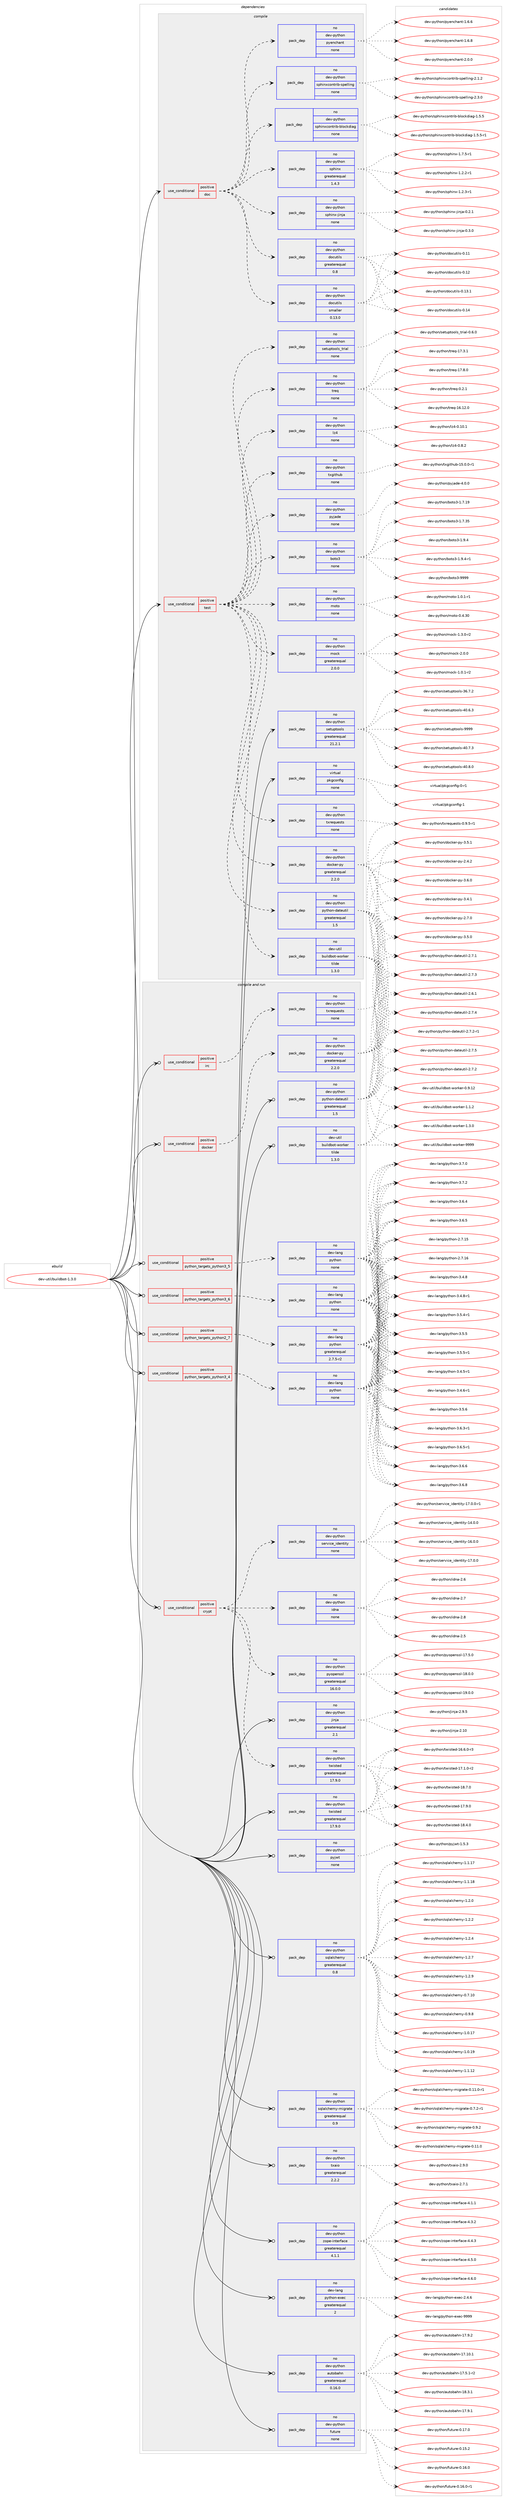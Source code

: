 digraph prolog {

# *************
# Graph options
# *************

newrank=true;
concentrate=true;
compound=true;
graph [rankdir=LR,fontname=Helvetica,fontsize=10,ranksep=1.5];#, ranksep=2.5, nodesep=0.2];
edge  [arrowhead=vee];
node  [fontname=Helvetica,fontsize=10];

# **********
# The ebuild
# **********

subgraph cluster_leftcol {
color=gray;
rank=same;
label=<<i>ebuild</i>>;
id [label="dev-util/buildbot-1.3.0", color=red, width=4, href="../dev-util/buildbot-1.3.0.svg"];
}

# ****************
# The dependencies
# ****************

subgraph cluster_midcol {
color=gray;
label=<<i>dependencies</i>>;
subgraph cluster_compile {
fillcolor="#eeeeee";
style=filled;
label=<<i>compile</i>>;
subgraph cond423243 {
dependency1541376 [label=<<TABLE BORDER="0" CELLBORDER="1" CELLSPACING="0" CELLPADDING="4"><TR><TD ROWSPAN="3" CELLPADDING="10">use_conditional</TD></TR><TR><TD>positive</TD></TR><TR><TD>doc</TD></TR></TABLE>>, shape=none, color=red];
subgraph pack1094534 {
dependency1541377 [label=<<TABLE BORDER="0" CELLBORDER="1" CELLSPACING="0" CELLPADDING="4" WIDTH="220"><TR><TD ROWSPAN="6" CELLPADDING="30">pack_dep</TD></TR><TR><TD WIDTH="110">no</TD></TR><TR><TD>dev-python</TD></TR><TR><TD>sphinx</TD></TR><TR><TD>greaterequal</TD></TR><TR><TD>1.4.3</TD></TR></TABLE>>, shape=none, color=blue];
}
dependency1541376:e -> dependency1541377:w [weight=20,style="dashed",arrowhead="vee"];
subgraph pack1094535 {
dependency1541378 [label=<<TABLE BORDER="0" CELLBORDER="1" CELLSPACING="0" CELLPADDING="4" WIDTH="220"><TR><TD ROWSPAN="6" CELLPADDING="30">pack_dep</TD></TR><TR><TD WIDTH="110">no</TD></TR><TR><TD>dev-python</TD></TR><TR><TD>sphinxcontrib-blockdiag</TD></TR><TR><TD>none</TD></TR><TR><TD></TD></TR></TABLE>>, shape=none, color=blue];
}
dependency1541376:e -> dependency1541378:w [weight=20,style="dashed",arrowhead="vee"];
subgraph pack1094536 {
dependency1541379 [label=<<TABLE BORDER="0" CELLBORDER="1" CELLSPACING="0" CELLPADDING="4" WIDTH="220"><TR><TD ROWSPAN="6" CELLPADDING="30">pack_dep</TD></TR><TR><TD WIDTH="110">no</TD></TR><TR><TD>dev-python</TD></TR><TR><TD>sphinxcontrib-spelling</TD></TR><TR><TD>none</TD></TR><TR><TD></TD></TR></TABLE>>, shape=none, color=blue];
}
dependency1541376:e -> dependency1541379:w [weight=20,style="dashed",arrowhead="vee"];
subgraph pack1094537 {
dependency1541380 [label=<<TABLE BORDER="0" CELLBORDER="1" CELLSPACING="0" CELLPADDING="4" WIDTH="220"><TR><TD ROWSPAN="6" CELLPADDING="30">pack_dep</TD></TR><TR><TD WIDTH="110">no</TD></TR><TR><TD>dev-python</TD></TR><TR><TD>pyenchant</TD></TR><TR><TD>none</TD></TR><TR><TD></TD></TR></TABLE>>, shape=none, color=blue];
}
dependency1541376:e -> dependency1541380:w [weight=20,style="dashed",arrowhead="vee"];
subgraph pack1094538 {
dependency1541381 [label=<<TABLE BORDER="0" CELLBORDER="1" CELLSPACING="0" CELLPADDING="4" WIDTH="220"><TR><TD ROWSPAN="6" CELLPADDING="30">pack_dep</TD></TR><TR><TD WIDTH="110">no</TD></TR><TR><TD>dev-python</TD></TR><TR><TD>docutils</TD></TR><TR><TD>greaterequal</TD></TR><TR><TD>0.8</TD></TR></TABLE>>, shape=none, color=blue];
}
dependency1541376:e -> dependency1541381:w [weight=20,style="dashed",arrowhead="vee"];
subgraph pack1094539 {
dependency1541382 [label=<<TABLE BORDER="0" CELLBORDER="1" CELLSPACING="0" CELLPADDING="4" WIDTH="220"><TR><TD ROWSPAN="6" CELLPADDING="30">pack_dep</TD></TR><TR><TD WIDTH="110">no</TD></TR><TR><TD>dev-python</TD></TR><TR><TD>docutils</TD></TR><TR><TD>smaller</TD></TR><TR><TD>0.13.0</TD></TR></TABLE>>, shape=none, color=blue];
}
dependency1541376:e -> dependency1541382:w [weight=20,style="dashed",arrowhead="vee"];
subgraph pack1094540 {
dependency1541383 [label=<<TABLE BORDER="0" CELLBORDER="1" CELLSPACING="0" CELLPADDING="4" WIDTH="220"><TR><TD ROWSPAN="6" CELLPADDING="30">pack_dep</TD></TR><TR><TD WIDTH="110">no</TD></TR><TR><TD>dev-python</TD></TR><TR><TD>sphinx-jinja</TD></TR><TR><TD>none</TD></TR><TR><TD></TD></TR></TABLE>>, shape=none, color=blue];
}
dependency1541376:e -> dependency1541383:w [weight=20,style="dashed",arrowhead="vee"];
}
id:e -> dependency1541376:w [weight=20,style="solid",arrowhead="vee"];
subgraph cond423244 {
dependency1541384 [label=<<TABLE BORDER="0" CELLBORDER="1" CELLSPACING="0" CELLPADDING="4"><TR><TD ROWSPAN="3" CELLPADDING="10">use_conditional</TD></TR><TR><TD>positive</TD></TR><TR><TD>test</TD></TR></TABLE>>, shape=none, color=red];
subgraph pack1094541 {
dependency1541385 [label=<<TABLE BORDER="0" CELLBORDER="1" CELLSPACING="0" CELLPADDING="4" WIDTH="220"><TR><TD ROWSPAN="6" CELLPADDING="30">pack_dep</TD></TR><TR><TD WIDTH="110">no</TD></TR><TR><TD>dev-python</TD></TR><TR><TD>python-dateutil</TD></TR><TR><TD>greaterequal</TD></TR><TR><TD>1.5</TD></TR></TABLE>>, shape=none, color=blue];
}
dependency1541384:e -> dependency1541385:w [weight=20,style="dashed",arrowhead="vee"];
subgraph pack1094542 {
dependency1541386 [label=<<TABLE BORDER="0" CELLBORDER="1" CELLSPACING="0" CELLPADDING="4" WIDTH="220"><TR><TD ROWSPAN="6" CELLPADDING="30">pack_dep</TD></TR><TR><TD WIDTH="110">no</TD></TR><TR><TD>dev-python</TD></TR><TR><TD>mock</TD></TR><TR><TD>greaterequal</TD></TR><TR><TD>2.0.0</TD></TR></TABLE>>, shape=none, color=blue];
}
dependency1541384:e -> dependency1541386:w [weight=20,style="dashed",arrowhead="vee"];
subgraph pack1094543 {
dependency1541387 [label=<<TABLE BORDER="0" CELLBORDER="1" CELLSPACING="0" CELLPADDING="4" WIDTH="220"><TR><TD ROWSPAN="6" CELLPADDING="30">pack_dep</TD></TR><TR><TD WIDTH="110">no</TD></TR><TR><TD>dev-python</TD></TR><TR><TD>moto</TD></TR><TR><TD>none</TD></TR><TR><TD></TD></TR></TABLE>>, shape=none, color=blue];
}
dependency1541384:e -> dependency1541387:w [weight=20,style="dashed",arrowhead="vee"];
subgraph pack1094544 {
dependency1541388 [label=<<TABLE BORDER="0" CELLBORDER="1" CELLSPACING="0" CELLPADDING="4" WIDTH="220"><TR><TD ROWSPAN="6" CELLPADDING="30">pack_dep</TD></TR><TR><TD WIDTH="110">no</TD></TR><TR><TD>dev-python</TD></TR><TR><TD>boto3</TD></TR><TR><TD>none</TD></TR><TR><TD></TD></TR></TABLE>>, shape=none, color=blue];
}
dependency1541384:e -> dependency1541388:w [weight=20,style="dashed",arrowhead="vee"];
subgraph pack1094545 {
dependency1541389 [label=<<TABLE BORDER="0" CELLBORDER="1" CELLSPACING="0" CELLPADDING="4" WIDTH="220"><TR><TD ROWSPAN="6" CELLPADDING="30">pack_dep</TD></TR><TR><TD WIDTH="110">no</TD></TR><TR><TD>dev-python</TD></TR><TR><TD>pyjade</TD></TR><TR><TD>none</TD></TR><TR><TD></TD></TR></TABLE>>, shape=none, color=blue];
}
dependency1541384:e -> dependency1541389:w [weight=20,style="dashed",arrowhead="vee"];
subgraph pack1094546 {
dependency1541390 [label=<<TABLE BORDER="0" CELLBORDER="1" CELLSPACING="0" CELLPADDING="4" WIDTH="220"><TR><TD ROWSPAN="6" CELLPADDING="30">pack_dep</TD></TR><TR><TD WIDTH="110">no</TD></TR><TR><TD>dev-python</TD></TR><TR><TD>txgithub</TD></TR><TR><TD>none</TD></TR><TR><TD></TD></TR></TABLE>>, shape=none, color=blue];
}
dependency1541384:e -> dependency1541390:w [weight=20,style="dashed",arrowhead="vee"];
subgraph pack1094547 {
dependency1541391 [label=<<TABLE BORDER="0" CELLBORDER="1" CELLSPACING="0" CELLPADDING="4" WIDTH="220"><TR><TD ROWSPAN="6" CELLPADDING="30">pack_dep</TD></TR><TR><TD WIDTH="110">no</TD></TR><TR><TD>dev-python</TD></TR><TR><TD>txrequests</TD></TR><TR><TD>none</TD></TR><TR><TD></TD></TR></TABLE>>, shape=none, color=blue];
}
dependency1541384:e -> dependency1541391:w [weight=20,style="dashed",arrowhead="vee"];
subgraph pack1094548 {
dependency1541392 [label=<<TABLE BORDER="0" CELLBORDER="1" CELLSPACING="0" CELLPADDING="4" WIDTH="220"><TR><TD ROWSPAN="6" CELLPADDING="30">pack_dep</TD></TR><TR><TD WIDTH="110">no</TD></TR><TR><TD>dev-python</TD></TR><TR><TD>lz4</TD></TR><TR><TD>none</TD></TR><TR><TD></TD></TR></TABLE>>, shape=none, color=blue];
}
dependency1541384:e -> dependency1541392:w [weight=20,style="dashed",arrowhead="vee"];
subgraph pack1094549 {
dependency1541393 [label=<<TABLE BORDER="0" CELLBORDER="1" CELLSPACING="0" CELLPADDING="4" WIDTH="220"><TR><TD ROWSPAN="6" CELLPADDING="30">pack_dep</TD></TR><TR><TD WIDTH="110">no</TD></TR><TR><TD>dev-python</TD></TR><TR><TD>treq</TD></TR><TR><TD>none</TD></TR><TR><TD></TD></TR></TABLE>>, shape=none, color=blue];
}
dependency1541384:e -> dependency1541393:w [weight=20,style="dashed",arrowhead="vee"];
subgraph pack1094550 {
dependency1541394 [label=<<TABLE BORDER="0" CELLBORDER="1" CELLSPACING="0" CELLPADDING="4" WIDTH="220"><TR><TD ROWSPAN="6" CELLPADDING="30">pack_dep</TD></TR><TR><TD WIDTH="110">no</TD></TR><TR><TD>dev-python</TD></TR><TR><TD>setuptools_trial</TD></TR><TR><TD>none</TD></TR><TR><TD></TD></TR></TABLE>>, shape=none, color=blue];
}
dependency1541384:e -> dependency1541394:w [weight=20,style="dashed",arrowhead="vee"];
subgraph pack1094551 {
dependency1541395 [label=<<TABLE BORDER="0" CELLBORDER="1" CELLSPACING="0" CELLPADDING="4" WIDTH="220"><TR><TD ROWSPAN="6" CELLPADDING="30">pack_dep</TD></TR><TR><TD WIDTH="110">no</TD></TR><TR><TD>dev-util</TD></TR><TR><TD>buildbot-worker</TD></TR><TR><TD>tilde</TD></TR><TR><TD>1.3.0</TD></TR></TABLE>>, shape=none, color=blue];
}
dependency1541384:e -> dependency1541395:w [weight=20,style="dashed",arrowhead="vee"];
subgraph pack1094552 {
dependency1541396 [label=<<TABLE BORDER="0" CELLBORDER="1" CELLSPACING="0" CELLPADDING="4" WIDTH="220"><TR><TD ROWSPAN="6" CELLPADDING="30">pack_dep</TD></TR><TR><TD WIDTH="110">no</TD></TR><TR><TD>dev-python</TD></TR><TR><TD>docker-py</TD></TR><TR><TD>greaterequal</TD></TR><TR><TD>2.2.0</TD></TR></TABLE>>, shape=none, color=blue];
}
dependency1541384:e -> dependency1541396:w [weight=20,style="dashed",arrowhead="vee"];
}
id:e -> dependency1541384:w [weight=20,style="solid",arrowhead="vee"];
subgraph pack1094553 {
dependency1541397 [label=<<TABLE BORDER="0" CELLBORDER="1" CELLSPACING="0" CELLPADDING="4" WIDTH="220"><TR><TD ROWSPAN="6" CELLPADDING="30">pack_dep</TD></TR><TR><TD WIDTH="110">no</TD></TR><TR><TD>dev-python</TD></TR><TR><TD>setuptools</TD></TR><TR><TD>greaterequal</TD></TR><TR><TD>21.2.1</TD></TR></TABLE>>, shape=none, color=blue];
}
id:e -> dependency1541397:w [weight=20,style="solid",arrowhead="vee"];
subgraph pack1094554 {
dependency1541398 [label=<<TABLE BORDER="0" CELLBORDER="1" CELLSPACING="0" CELLPADDING="4" WIDTH="220"><TR><TD ROWSPAN="6" CELLPADDING="30">pack_dep</TD></TR><TR><TD WIDTH="110">no</TD></TR><TR><TD>virtual</TD></TR><TR><TD>pkgconfig</TD></TR><TR><TD>none</TD></TR><TR><TD></TD></TR></TABLE>>, shape=none, color=blue];
}
id:e -> dependency1541398:w [weight=20,style="solid",arrowhead="vee"];
}
subgraph cluster_compileandrun {
fillcolor="#eeeeee";
style=filled;
label=<<i>compile and run</i>>;
subgraph cond423245 {
dependency1541399 [label=<<TABLE BORDER="0" CELLBORDER="1" CELLSPACING="0" CELLPADDING="4"><TR><TD ROWSPAN="3" CELLPADDING="10">use_conditional</TD></TR><TR><TD>positive</TD></TR><TR><TD>crypt</TD></TR></TABLE>>, shape=none, color=red];
subgraph pack1094555 {
dependency1541400 [label=<<TABLE BORDER="0" CELLBORDER="1" CELLSPACING="0" CELLPADDING="4" WIDTH="220"><TR><TD ROWSPAN="6" CELLPADDING="30">pack_dep</TD></TR><TR><TD WIDTH="110">no</TD></TR><TR><TD>dev-python</TD></TR><TR><TD>twisted</TD></TR><TR><TD>greaterequal</TD></TR><TR><TD>17.9.0</TD></TR></TABLE>>, shape=none, color=blue];
}
dependency1541399:e -> dependency1541400:w [weight=20,style="dashed",arrowhead="vee"];
subgraph pack1094556 {
dependency1541401 [label=<<TABLE BORDER="0" CELLBORDER="1" CELLSPACING="0" CELLPADDING="4" WIDTH="220"><TR><TD ROWSPAN="6" CELLPADDING="30">pack_dep</TD></TR><TR><TD WIDTH="110">no</TD></TR><TR><TD>dev-python</TD></TR><TR><TD>pyopenssl</TD></TR><TR><TD>greaterequal</TD></TR><TR><TD>16.0.0</TD></TR></TABLE>>, shape=none, color=blue];
}
dependency1541399:e -> dependency1541401:w [weight=20,style="dashed",arrowhead="vee"];
subgraph pack1094557 {
dependency1541402 [label=<<TABLE BORDER="0" CELLBORDER="1" CELLSPACING="0" CELLPADDING="4" WIDTH="220"><TR><TD ROWSPAN="6" CELLPADDING="30">pack_dep</TD></TR><TR><TD WIDTH="110">no</TD></TR><TR><TD>dev-python</TD></TR><TR><TD>idna</TD></TR><TR><TD>none</TD></TR><TR><TD></TD></TR></TABLE>>, shape=none, color=blue];
}
dependency1541399:e -> dependency1541402:w [weight=20,style="dashed",arrowhead="vee"];
subgraph pack1094558 {
dependency1541403 [label=<<TABLE BORDER="0" CELLBORDER="1" CELLSPACING="0" CELLPADDING="4" WIDTH="220"><TR><TD ROWSPAN="6" CELLPADDING="30">pack_dep</TD></TR><TR><TD WIDTH="110">no</TD></TR><TR><TD>dev-python</TD></TR><TR><TD>service_identity</TD></TR><TR><TD>none</TD></TR><TR><TD></TD></TR></TABLE>>, shape=none, color=blue];
}
dependency1541399:e -> dependency1541403:w [weight=20,style="dashed",arrowhead="vee"];
}
id:e -> dependency1541399:w [weight=20,style="solid",arrowhead="odotvee"];
subgraph cond423246 {
dependency1541404 [label=<<TABLE BORDER="0" CELLBORDER="1" CELLSPACING="0" CELLPADDING="4"><TR><TD ROWSPAN="3" CELLPADDING="10">use_conditional</TD></TR><TR><TD>positive</TD></TR><TR><TD>docker</TD></TR></TABLE>>, shape=none, color=red];
subgraph pack1094559 {
dependency1541405 [label=<<TABLE BORDER="0" CELLBORDER="1" CELLSPACING="0" CELLPADDING="4" WIDTH="220"><TR><TD ROWSPAN="6" CELLPADDING="30">pack_dep</TD></TR><TR><TD WIDTH="110">no</TD></TR><TR><TD>dev-python</TD></TR><TR><TD>docker-py</TD></TR><TR><TD>greaterequal</TD></TR><TR><TD>2.2.0</TD></TR></TABLE>>, shape=none, color=blue];
}
dependency1541404:e -> dependency1541405:w [weight=20,style="dashed",arrowhead="vee"];
}
id:e -> dependency1541404:w [weight=20,style="solid",arrowhead="odotvee"];
subgraph cond423247 {
dependency1541406 [label=<<TABLE BORDER="0" CELLBORDER="1" CELLSPACING="0" CELLPADDING="4"><TR><TD ROWSPAN="3" CELLPADDING="10">use_conditional</TD></TR><TR><TD>positive</TD></TR><TR><TD>irc</TD></TR></TABLE>>, shape=none, color=red];
subgraph pack1094560 {
dependency1541407 [label=<<TABLE BORDER="0" CELLBORDER="1" CELLSPACING="0" CELLPADDING="4" WIDTH="220"><TR><TD ROWSPAN="6" CELLPADDING="30">pack_dep</TD></TR><TR><TD WIDTH="110">no</TD></TR><TR><TD>dev-python</TD></TR><TR><TD>txrequests</TD></TR><TR><TD>none</TD></TR><TR><TD></TD></TR></TABLE>>, shape=none, color=blue];
}
dependency1541406:e -> dependency1541407:w [weight=20,style="dashed",arrowhead="vee"];
}
id:e -> dependency1541406:w [weight=20,style="solid",arrowhead="odotvee"];
subgraph cond423248 {
dependency1541408 [label=<<TABLE BORDER="0" CELLBORDER="1" CELLSPACING="0" CELLPADDING="4"><TR><TD ROWSPAN="3" CELLPADDING="10">use_conditional</TD></TR><TR><TD>positive</TD></TR><TR><TD>python_targets_python2_7</TD></TR></TABLE>>, shape=none, color=red];
subgraph pack1094561 {
dependency1541409 [label=<<TABLE BORDER="0" CELLBORDER="1" CELLSPACING="0" CELLPADDING="4" WIDTH="220"><TR><TD ROWSPAN="6" CELLPADDING="30">pack_dep</TD></TR><TR><TD WIDTH="110">no</TD></TR><TR><TD>dev-lang</TD></TR><TR><TD>python</TD></TR><TR><TD>greaterequal</TD></TR><TR><TD>2.7.5-r2</TD></TR></TABLE>>, shape=none, color=blue];
}
dependency1541408:e -> dependency1541409:w [weight=20,style="dashed",arrowhead="vee"];
}
id:e -> dependency1541408:w [weight=20,style="solid",arrowhead="odotvee"];
subgraph cond423249 {
dependency1541410 [label=<<TABLE BORDER="0" CELLBORDER="1" CELLSPACING="0" CELLPADDING="4"><TR><TD ROWSPAN="3" CELLPADDING="10">use_conditional</TD></TR><TR><TD>positive</TD></TR><TR><TD>python_targets_python3_4</TD></TR></TABLE>>, shape=none, color=red];
subgraph pack1094562 {
dependency1541411 [label=<<TABLE BORDER="0" CELLBORDER="1" CELLSPACING="0" CELLPADDING="4" WIDTH="220"><TR><TD ROWSPAN="6" CELLPADDING="30">pack_dep</TD></TR><TR><TD WIDTH="110">no</TD></TR><TR><TD>dev-lang</TD></TR><TR><TD>python</TD></TR><TR><TD>none</TD></TR><TR><TD></TD></TR></TABLE>>, shape=none, color=blue];
}
dependency1541410:e -> dependency1541411:w [weight=20,style="dashed",arrowhead="vee"];
}
id:e -> dependency1541410:w [weight=20,style="solid",arrowhead="odotvee"];
subgraph cond423250 {
dependency1541412 [label=<<TABLE BORDER="0" CELLBORDER="1" CELLSPACING="0" CELLPADDING="4"><TR><TD ROWSPAN="3" CELLPADDING="10">use_conditional</TD></TR><TR><TD>positive</TD></TR><TR><TD>python_targets_python3_5</TD></TR></TABLE>>, shape=none, color=red];
subgraph pack1094563 {
dependency1541413 [label=<<TABLE BORDER="0" CELLBORDER="1" CELLSPACING="0" CELLPADDING="4" WIDTH="220"><TR><TD ROWSPAN="6" CELLPADDING="30">pack_dep</TD></TR><TR><TD WIDTH="110">no</TD></TR><TR><TD>dev-lang</TD></TR><TR><TD>python</TD></TR><TR><TD>none</TD></TR><TR><TD></TD></TR></TABLE>>, shape=none, color=blue];
}
dependency1541412:e -> dependency1541413:w [weight=20,style="dashed",arrowhead="vee"];
}
id:e -> dependency1541412:w [weight=20,style="solid",arrowhead="odotvee"];
subgraph cond423251 {
dependency1541414 [label=<<TABLE BORDER="0" CELLBORDER="1" CELLSPACING="0" CELLPADDING="4"><TR><TD ROWSPAN="3" CELLPADDING="10">use_conditional</TD></TR><TR><TD>positive</TD></TR><TR><TD>python_targets_python3_6</TD></TR></TABLE>>, shape=none, color=red];
subgraph pack1094564 {
dependency1541415 [label=<<TABLE BORDER="0" CELLBORDER="1" CELLSPACING="0" CELLPADDING="4" WIDTH="220"><TR><TD ROWSPAN="6" CELLPADDING="30">pack_dep</TD></TR><TR><TD WIDTH="110">no</TD></TR><TR><TD>dev-lang</TD></TR><TR><TD>python</TD></TR><TR><TD>none</TD></TR><TR><TD></TD></TR></TABLE>>, shape=none, color=blue];
}
dependency1541414:e -> dependency1541415:w [weight=20,style="dashed",arrowhead="vee"];
}
id:e -> dependency1541414:w [weight=20,style="solid",arrowhead="odotvee"];
subgraph pack1094565 {
dependency1541416 [label=<<TABLE BORDER="0" CELLBORDER="1" CELLSPACING="0" CELLPADDING="4" WIDTH="220"><TR><TD ROWSPAN="6" CELLPADDING="30">pack_dep</TD></TR><TR><TD WIDTH="110">no</TD></TR><TR><TD>dev-lang</TD></TR><TR><TD>python-exec</TD></TR><TR><TD>greaterequal</TD></TR><TR><TD>2</TD></TR></TABLE>>, shape=none, color=blue];
}
id:e -> dependency1541416:w [weight=20,style="solid",arrowhead="odotvee"];
subgraph pack1094566 {
dependency1541417 [label=<<TABLE BORDER="0" CELLBORDER="1" CELLSPACING="0" CELLPADDING="4" WIDTH="220"><TR><TD ROWSPAN="6" CELLPADDING="30">pack_dep</TD></TR><TR><TD WIDTH="110">no</TD></TR><TR><TD>dev-python</TD></TR><TR><TD>autobahn</TD></TR><TR><TD>greaterequal</TD></TR><TR><TD>0.16.0</TD></TR></TABLE>>, shape=none, color=blue];
}
id:e -> dependency1541417:w [weight=20,style="solid",arrowhead="odotvee"];
subgraph pack1094567 {
dependency1541418 [label=<<TABLE BORDER="0" CELLBORDER="1" CELLSPACING="0" CELLPADDING="4" WIDTH="220"><TR><TD ROWSPAN="6" CELLPADDING="30">pack_dep</TD></TR><TR><TD WIDTH="110">no</TD></TR><TR><TD>dev-python</TD></TR><TR><TD>future</TD></TR><TR><TD>none</TD></TR><TR><TD></TD></TR></TABLE>>, shape=none, color=blue];
}
id:e -> dependency1541418:w [weight=20,style="solid",arrowhead="odotvee"];
subgraph pack1094568 {
dependency1541419 [label=<<TABLE BORDER="0" CELLBORDER="1" CELLSPACING="0" CELLPADDING="4" WIDTH="220"><TR><TD ROWSPAN="6" CELLPADDING="30">pack_dep</TD></TR><TR><TD WIDTH="110">no</TD></TR><TR><TD>dev-python</TD></TR><TR><TD>jinja</TD></TR><TR><TD>greaterequal</TD></TR><TR><TD>2.1</TD></TR></TABLE>>, shape=none, color=blue];
}
id:e -> dependency1541419:w [weight=20,style="solid",arrowhead="odotvee"];
subgraph pack1094569 {
dependency1541420 [label=<<TABLE BORDER="0" CELLBORDER="1" CELLSPACING="0" CELLPADDING="4" WIDTH="220"><TR><TD ROWSPAN="6" CELLPADDING="30">pack_dep</TD></TR><TR><TD WIDTH="110">no</TD></TR><TR><TD>dev-python</TD></TR><TR><TD>pyjwt</TD></TR><TR><TD>none</TD></TR><TR><TD></TD></TR></TABLE>>, shape=none, color=blue];
}
id:e -> dependency1541420:w [weight=20,style="solid",arrowhead="odotvee"];
subgraph pack1094570 {
dependency1541421 [label=<<TABLE BORDER="0" CELLBORDER="1" CELLSPACING="0" CELLPADDING="4" WIDTH="220"><TR><TD ROWSPAN="6" CELLPADDING="30">pack_dep</TD></TR><TR><TD WIDTH="110">no</TD></TR><TR><TD>dev-python</TD></TR><TR><TD>python-dateutil</TD></TR><TR><TD>greaterequal</TD></TR><TR><TD>1.5</TD></TR></TABLE>>, shape=none, color=blue];
}
id:e -> dependency1541421:w [weight=20,style="solid",arrowhead="odotvee"];
subgraph pack1094571 {
dependency1541422 [label=<<TABLE BORDER="0" CELLBORDER="1" CELLSPACING="0" CELLPADDING="4" WIDTH="220"><TR><TD ROWSPAN="6" CELLPADDING="30">pack_dep</TD></TR><TR><TD WIDTH="110">no</TD></TR><TR><TD>dev-python</TD></TR><TR><TD>sqlalchemy</TD></TR><TR><TD>greaterequal</TD></TR><TR><TD>0.8</TD></TR></TABLE>>, shape=none, color=blue];
}
id:e -> dependency1541422:w [weight=20,style="solid",arrowhead="odotvee"];
subgraph pack1094572 {
dependency1541423 [label=<<TABLE BORDER="0" CELLBORDER="1" CELLSPACING="0" CELLPADDING="4" WIDTH="220"><TR><TD ROWSPAN="6" CELLPADDING="30">pack_dep</TD></TR><TR><TD WIDTH="110">no</TD></TR><TR><TD>dev-python</TD></TR><TR><TD>sqlalchemy-migrate</TD></TR><TR><TD>greaterequal</TD></TR><TR><TD>0.9</TD></TR></TABLE>>, shape=none, color=blue];
}
id:e -> dependency1541423:w [weight=20,style="solid",arrowhead="odotvee"];
subgraph pack1094573 {
dependency1541424 [label=<<TABLE BORDER="0" CELLBORDER="1" CELLSPACING="0" CELLPADDING="4" WIDTH="220"><TR><TD ROWSPAN="6" CELLPADDING="30">pack_dep</TD></TR><TR><TD WIDTH="110">no</TD></TR><TR><TD>dev-python</TD></TR><TR><TD>twisted</TD></TR><TR><TD>greaterequal</TD></TR><TR><TD>17.9.0</TD></TR></TABLE>>, shape=none, color=blue];
}
id:e -> dependency1541424:w [weight=20,style="solid",arrowhead="odotvee"];
subgraph pack1094574 {
dependency1541425 [label=<<TABLE BORDER="0" CELLBORDER="1" CELLSPACING="0" CELLPADDING="4" WIDTH="220"><TR><TD ROWSPAN="6" CELLPADDING="30">pack_dep</TD></TR><TR><TD WIDTH="110">no</TD></TR><TR><TD>dev-python</TD></TR><TR><TD>txaio</TD></TR><TR><TD>greaterequal</TD></TR><TR><TD>2.2.2</TD></TR></TABLE>>, shape=none, color=blue];
}
id:e -> dependency1541425:w [weight=20,style="solid",arrowhead="odotvee"];
subgraph pack1094575 {
dependency1541426 [label=<<TABLE BORDER="0" CELLBORDER="1" CELLSPACING="0" CELLPADDING="4" WIDTH="220"><TR><TD ROWSPAN="6" CELLPADDING="30">pack_dep</TD></TR><TR><TD WIDTH="110">no</TD></TR><TR><TD>dev-python</TD></TR><TR><TD>zope-interface</TD></TR><TR><TD>greaterequal</TD></TR><TR><TD>4.1.1</TD></TR></TABLE>>, shape=none, color=blue];
}
id:e -> dependency1541426:w [weight=20,style="solid",arrowhead="odotvee"];
subgraph pack1094576 {
dependency1541427 [label=<<TABLE BORDER="0" CELLBORDER="1" CELLSPACING="0" CELLPADDING="4" WIDTH="220"><TR><TD ROWSPAN="6" CELLPADDING="30">pack_dep</TD></TR><TR><TD WIDTH="110">no</TD></TR><TR><TD>dev-util</TD></TR><TR><TD>buildbot-worker</TD></TR><TR><TD>tilde</TD></TR><TR><TD>1.3.0</TD></TR></TABLE>>, shape=none, color=blue];
}
id:e -> dependency1541427:w [weight=20,style="solid",arrowhead="odotvee"];
}
subgraph cluster_run {
fillcolor="#eeeeee";
style=filled;
label=<<i>run</i>>;
}
}

# **************
# The candidates
# **************

subgraph cluster_choices {
rank=same;
color=gray;
label=<<i>candidates</i>>;

subgraph choice1094534 {
color=black;
nodesep=1;
choice10010111845112121116104111110471151121041051101204549465046504511449 [label="dev-python/sphinx-1.2.2-r1", color=red, width=4,href="../dev-python/sphinx-1.2.2-r1.svg"];
choice10010111845112121116104111110471151121041051101204549465046514511449 [label="dev-python/sphinx-1.2.3-r1", color=red, width=4,href="../dev-python/sphinx-1.2.3-r1.svg"];
choice10010111845112121116104111110471151121041051101204549465546534511449 [label="dev-python/sphinx-1.7.5-r1", color=red, width=4,href="../dev-python/sphinx-1.7.5-r1.svg"];
dependency1541377:e -> choice10010111845112121116104111110471151121041051101204549465046504511449:w [style=dotted,weight="100"];
dependency1541377:e -> choice10010111845112121116104111110471151121041051101204549465046514511449:w [style=dotted,weight="100"];
dependency1541377:e -> choice10010111845112121116104111110471151121041051101204549465546534511449:w [style=dotted,weight="100"];
}
subgraph choice1094535 {
color=black;
nodesep=1;
choice1001011184511212111610411111047115112104105110120991111101161141059845981081119910710010597103454946534653 [label="dev-python/sphinxcontrib-blockdiag-1.5.5", color=red, width=4,href="../dev-python/sphinxcontrib-blockdiag-1.5.5.svg"];
choice10010111845112121116104111110471151121041051101209911111011611410598459810811199107100105971034549465346534511449 [label="dev-python/sphinxcontrib-blockdiag-1.5.5-r1", color=red, width=4,href="../dev-python/sphinxcontrib-blockdiag-1.5.5-r1.svg"];
dependency1541378:e -> choice1001011184511212111610411111047115112104105110120991111101161141059845981081119910710010597103454946534653:w [style=dotted,weight="100"];
dependency1541378:e -> choice10010111845112121116104111110471151121041051101209911111011611410598459810811199107100105971034549465346534511449:w [style=dotted,weight="100"];
}
subgraph choice1094536 {
color=black;
nodesep=1;
choice1001011184511212111610411111047115112104105110120991111101161141059845115112101108108105110103455046494650 [label="dev-python/sphinxcontrib-spelling-2.1.2", color=red, width=4,href="../dev-python/sphinxcontrib-spelling-2.1.2.svg"];
choice1001011184511212111610411111047115112104105110120991111101161141059845115112101108108105110103455046514648 [label="dev-python/sphinxcontrib-spelling-2.3.0", color=red, width=4,href="../dev-python/sphinxcontrib-spelling-2.3.0.svg"];
dependency1541379:e -> choice1001011184511212111610411111047115112104105110120991111101161141059845115112101108108105110103455046494650:w [style=dotted,weight="100"];
dependency1541379:e -> choice1001011184511212111610411111047115112104105110120991111101161141059845115112101108108105110103455046514648:w [style=dotted,weight="100"];
}
subgraph choice1094537 {
color=black;
nodesep=1;
choice10010111845112121116104111110471121211011109910497110116454946544654 [label="dev-python/pyenchant-1.6.6", color=red, width=4,href="../dev-python/pyenchant-1.6.6.svg"];
choice10010111845112121116104111110471121211011109910497110116454946544656 [label="dev-python/pyenchant-1.6.8", color=red, width=4,href="../dev-python/pyenchant-1.6.8.svg"];
choice10010111845112121116104111110471121211011109910497110116455046484648 [label="dev-python/pyenchant-2.0.0", color=red, width=4,href="../dev-python/pyenchant-2.0.0.svg"];
dependency1541380:e -> choice10010111845112121116104111110471121211011109910497110116454946544654:w [style=dotted,weight="100"];
dependency1541380:e -> choice10010111845112121116104111110471121211011109910497110116454946544656:w [style=dotted,weight="100"];
dependency1541380:e -> choice10010111845112121116104111110471121211011109910497110116455046484648:w [style=dotted,weight="100"];
}
subgraph choice1094538 {
color=black;
nodesep=1;
choice1001011184511212111610411111047100111991171161051081154548464949 [label="dev-python/docutils-0.11", color=red, width=4,href="../dev-python/docutils-0.11.svg"];
choice1001011184511212111610411111047100111991171161051081154548464950 [label="dev-python/docutils-0.12", color=red, width=4,href="../dev-python/docutils-0.12.svg"];
choice10010111845112121116104111110471001119911711610510811545484649514649 [label="dev-python/docutils-0.13.1", color=red, width=4,href="../dev-python/docutils-0.13.1.svg"];
choice1001011184511212111610411111047100111991171161051081154548464952 [label="dev-python/docutils-0.14", color=red, width=4,href="../dev-python/docutils-0.14.svg"];
dependency1541381:e -> choice1001011184511212111610411111047100111991171161051081154548464949:w [style=dotted,weight="100"];
dependency1541381:e -> choice1001011184511212111610411111047100111991171161051081154548464950:w [style=dotted,weight="100"];
dependency1541381:e -> choice10010111845112121116104111110471001119911711610510811545484649514649:w [style=dotted,weight="100"];
dependency1541381:e -> choice1001011184511212111610411111047100111991171161051081154548464952:w [style=dotted,weight="100"];
}
subgraph choice1094539 {
color=black;
nodesep=1;
choice1001011184511212111610411111047100111991171161051081154548464949 [label="dev-python/docutils-0.11", color=red, width=4,href="../dev-python/docutils-0.11.svg"];
choice1001011184511212111610411111047100111991171161051081154548464950 [label="dev-python/docutils-0.12", color=red, width=4,href="../dev-python/docutils-0.12.svg"];
choice10010111845112121116104111110471001119911711610510811545484649514649 [label="dev-python/docutils-0.13.1", color=red, width=4,href="../dev-python/docutils-0.13.1.svg"];
choice1001011184511212111610411111047100111991171161051081154548464952 [label="dev-python/docutils-0.14", color=red, width=4,href="../dev-python/docutils-0.14.svg"];
dependency1541382:e -> choice1001011184511212111610411111047100111991171161051081154548464949:w [style=dotted,weight="100"];
dependency1541382:e -> choice1001011184511212111610411111047100111991171161051081154548464950:w [style=dotted,weight="100"];
dependency1541382:e -> choice10010111845112121116104111110471001119911711610510811545484649514649:w [style=dotted,weight="100"];
dependency1541382:e -> choice1001011184511212111610411111047100111991171161051081154548464952:w [style=dotted,weight="100"];
}
subgraph choice1094540 {
color=black;
nodesep=1;
choice10010111845112121116104111110471151121041051101204510610511010697454846504649 [label="dev-python/sphinx-jinja-0.2.1", color=red, width=4,href="../dev-python/sphinx-jinja-0.2.1.svg"];
choice10010111845112121116104111110471151121041051101204510610511010697454846514648 [label="dev-python/sphinx-jinja-0.3.0", color=red, width=4,href="../dev-python/sphinx-jinja-0.3.0.svg"];
dependency1541383:e -> choice10010111845112121116104111110471151121041051101204510610511010697454846504649:w [style=dotted,weight="100"];
dependency1541383:e -> choice10010111845112121116104111110471151121041051101204510610511010697454846514648:w [style=dotted,weight="100"];
}
subgraph choice1094541 {
color=black;
nodesep=1;
choice10010111845112121116104111110471121211161041111104510097116101117116105108455046544649 [label="dev-python/python-dateutil-2.6.1", color=red, width=4,href="../dev-python/python-dateutil-2.6.1.svg"];
choice10010111845112121116104111110471121211161041111104510097116101117116105108455046554649 [label="dev-python/python-dateutil-2.7.1", color=red, width=4,href="../dev-python/python-dateutil-2.7.1.svg"];
choice10010111845112121116104111110471121211161041111104510097116101117116105108455046554650 [label="dev-python/python-dateutil-2.7.2", color=red, width=4,href="../dev-python/python-dateutil-2.7.2.svg"];
choice100101118451121211161041111104711212111610411111045100971161011171161051084550465546504511449 [label="dev-python/python-dateutil-2.7.2-r1", color=red, width=4,href="../dev-python/python-dateutil-2.7.2-r1.svg"];
choice10010111845112121116104111110471121211161041111104510097116101117116105108455046554651 [label="dev-python/python-dateutil-2.7.3", color=red, width=4,href="../dev-python/python-dateutil-2.7.3.svg"];
choice10010111845112121116104111110471121211161041111104510097116101117116105108455046554652 [label="dev-python/python-dateutil-2.7.4", color=red, width=4,href="../dev-python/python-dateutil-2.7.4.svg"];
choice10010111845112121116104111110471121211161041111104510097116101117116105108455046554653 [label="dev-python/python-dateutil-2.7.5", color=red, width=4,href="../dev-python/python-dateutil-2.7.5.svg"];
dependency1541385:e -> choice10010111845112121116104111110471121211161041111104510097116101117116105108455046544649:w [style=dotted,weight="100"];
dependency1541385:e -> choice10010111845112121116104111110471121211161041111104510097116101117116105108455046554649:w [style=dotted,weight="100"];
dependency1541385:e -> choice10010111845112121116104111110471121211161041111104510097116101117116105108455046554650:w [style=dotted,weight="100"];
dependency1541385:e -> choice100101118451121211161041111104711212111610411111045100971161011171161051084550465546504511449:w [style=dotted,weight="100"];
dependency1541385:e -> choice10010111845112121116104111110471121211161041111104510097116101117116105108455046554651:w [style=dotted,weight="100"];
dependency1541385:e -> choice10010111845112121116104111110471121211161041111104510097116101117116105108455046554652:w [style=dotted,weight="100"];
dependency1541385:e -> choice10010111845112121116104111110471121211161041111104510097116101117116105108455046554653:w [style=dotted,weight="100"];
}
subgraph choice1094542 {
color=black;
nodesep=1;
choice1001011184511212111610411111047109111991074549464846494511450 [label="dev-python/mock-1.0.1-r2", color=red, width=4,href="../dev-python/mock-1.0.1-r2.svg"];
choice1001011184511212111610411111047109111991074549465146484511450 [label="dev-python/mock-1.3.0-r2", color=red, width=4,href="../dev-python/mock-1.3.0-r2.svg"];
choice100101118451121211161041111104710911199107455046484648 [label="dev-python/mock-2.0.0", color=red, width=4,href="../dev-python/mock-2.0.0.svg"];
dependency1541386:e -> choice1001011184511212111610411111047109111991074549464846494511450:w [style=dotted,weight="100"];
dependency1541386:e -> choice1001011184511212111610411111047109111991074549465146484511450:w [style=dotted,weight="100"];
dependency1541386:e -> choice100101118451121211161041111104710911199107455046484648:w [style=dotted,weight="100"];
}
subgraph choice1094543 {
color=black;
nodesep=1;
choice100101118451121211161041111104710911111611145484652465148 [label="dev-python/moto-0.4.30", color=red, width=4,href="../dev-python/moto-0.4.30.svg"];
choice10010111845112121116104111110471091111161114549464846494511449 [label="dev-python/moto-1.0.1-r1", color=red, width=4,href="../dev-python/moto-1.0.1-r1.svg"];
dependency1541387:e -> choice100101118451121211161041111104710911111611145484652465148:w [style=dotted,weight="100"];
dependency1541387:e -> choice10010111845112121116104111110471091111161114549464846494511449:w [style=dotted,weight="100"];
}
subgraph choice1094544 {
color=black;
nodesep=1;
choice1001011184511212111610411111047981111161115145494655464957 [label="dev-python/boto3-1.7.19", color=red, width=4,href="../dev-python/boto3-1.7.19.svg"];
choice1001011184511212111610411111047981111161115145494655465153 [label="dev-python/boto3-1.7.35", color=red, width=4,href="../dev-python/boto3-1.7.35.svg"];
choice10010111845112121116104111110479811111611151454946574652 [label="dev-python/boto3-1.9.4", color=red, width=4,href="../dev-python/boto3-1.9.4.svg"];
choice100101118451121211161041111104798111116111514549465746524511449 [label="dev-python/boto3-1.9.4-r1", color=red, width=4,href="../dev-python/boto3-1.9.4-r1.svg"];
choice100101118451121211161041111104798111116111514557575757 [label="dev-python/boto3-9999", color=red, width=4,href="../dev-python/boto3-9999.svg"];
dependency1541388:e -> choice1001011184511212111610411111047981111161115145494655464957:w [style=dotted,weight="100"];
dependency1541388:e -> choice1001011184511212111610411111047981111161115145494655465153:w [style=dotted,weight="100"];
dependency1541388:e -> choice10010111845112121116104111110479811111611151454946574652:w [style=dotted,weight="100"];
dependency1541388:e -> choice100101118451121211161041111104798111116111514549465746524511449:w [style=dotted,weight="100"];
dependency1541388:e -> choice100101118451121211161041111104798111116111514557575757:w [style=dotted,weight="100"];
}
subgraph choice1094545 {
color=black;
nodesep=1;
choice100101118451121211161041111104711212110697100101455246484648 [label="dev-python/pyjade-4.0.0", color=red, width=4,href="../dev-python/pyjade-4.0.0.svg"];
dependency1541389:e -> choice100101118451121211161041111104711212110697100101455246484648:w [style=dotted,weight="100"];
}
subgraph choice1094546 {
color=black;
nodesep=1;
choice100101118451121211161041111104711612010310511610411798454953464846484511449 [label="dev-python/txgithub-15.0.0-r1", color=red, width=4,href="../dev-python/txgithub-15.0.0-r1.svg"];
dependency1541390:e -> choice100101118451121211161041111104711612010310511610411798454953464846484511449:w [style=dotted,weight="100"];
}
subgraph choice1094547 {
color=black;
nodesep=1;
choice10010111845112121116104111110471161201141011131171011151161154548465746534511449 [label="dev-python/txrequests-0.9.5-r1", color=red, width=4,href="../dev-python/txrequests-0.9.5-r1.svg"];
dependency1541391:e -> choice10010111845112121116104111110471161201141011131171011151161154548465746534511449:w [style=dotted,weight="100"];
}
subgraph choice1094548 {
color=black;
nodesep=1;
choice10010111845112121116104111110471081225245484649484649 [label="dev-python/lz4-0.10.1", color=red, width=4,href="../dev-python/lz4-0.10.1.svg"];
choice100101118451121211161041111104710812252454846564650 [label="dev-python/lz4-0.8.2", color=red, width=4,href="../dev-python/lz4-0.8.2.svg"];
dependency1541392:e -> choice10010111845112121116104111110471081225245484649484649:w [style=dotted,weight="100"];
dependency1541392:e -> choice100101118451121211161041111104710812252454846564650:w [style=dotted,weight="100"];
}
subgraph choice1094549 {
color=black;
nodesep=1;
choice1001011184511212111610411111047116114101113454846504649 [label="dev-python/treq-0.2.1", color=red, width=4,href="../dev-python/treq-0.2.1.svg"];
choice10010111845112121116104111110471161141011134549544649504648 [label="dev-python/treq-16.12.0", color=red, width=4,href="../dev-python/treq-16.12.0.svg"];
choice100101118451121211161041111104711611410111345495546514649 [label="dev-python/treq-17.3.1", color=red, width=4,href="../dev-python/treq-17.3.1.svg"];
choice100101118451121211161041111104711611410111345495546564648 [label="dev-python/treq-17.8.0", color=red, width=4,href="../dev-python/treq-17.8.0.svg"];
dependency1541393:e -> choice1001011184511212111610411111047116114101113454846504649:w [style=dotted,weight="100"];
dependency1541393:e -> choice10010111845112121116104111110471161141011134549544649504648:w [style=dotted,weight="100"];
dependency1541393:e -> choice100101118451121211161041111104711611410111345495546514649:w [style=dotted,weight="100"];
dependency1541393:e -> choice100101118451121211161041111104711611410111345495546564648:w [style=dotted,weight="100"];
}
subgraph choice1094550 {
color=black;
nodesep=1;
choice10010111845112121116104111110471151011161171121161111111081159511611410597108454846544648 [label="dev-python/setuptools_trial-0.6.0", color=red, width=4,href="../dev-python/setuptools_trial-0.6.0.svg"];
dependency1541394:e -> choice10010111845112121116104111110471151011161171121161111111081159511611410597108454846544648:w [style=dotted,weight="100"];
}
subgraph choice1094551 {
color=black;
nodesep=1;
choice100101118451171161051084798117105108100981111164511911111410710111445484657464950 [label="dev-util/buildbot-worker-0.9.12", color=red, width=4,href="../dev-util/buildbot-worker-0.9.12.svg"];
choice1001011184511711610510847981171051081009811111645119111114107101114454946494650 [label="dev-util/buildbot-worker-1.1.2", color=red, width=4,href="../dev-util/buildbot-worker-1.1.2.svg"];
choice1001011184511711610510847981171051081009811111645119111114107101114454946514648 [label="dev-util/buildbot-worker-1.3.0", color=red, width=4,href="../dev-util/buildbot-worker-1.3.0.svg"];
choice10010111845117116105108479811710510810098111116451191111141071011144557575757 [label="dev-util/buildbot-worker-9999", color=red, width=4,href="../dev-util/buildbot-worker-9999.svg"];
dependency1541395:e -> choice100101118451171161051084798117105108100981111164511911111410710111445484657464950:w [style=dotted,weight="100"];
dependency1541395:e -> choice1001011184511711610510847981171051081009811111645119111114107101114454946494650:w [style=dotted,weight="100"];
dependency1541395:e -> choice1001011184511711610510847981171051081009811111645119111114107101114454946514648:w [style=dotted,weight="100"];
dependency1541395:e -> choice10010111845117116105108479811710510810098111116451191111141071011144557575757:w [style=dotted,weight="100"];
}
subgraph choice1094552 {
color=black;
nodesep=1;
choice10010111845112121116104111110471001119910710111445112121455046524650 [label="dev-python/docker-py-2.4.2", color=red, width=4,href="../dev-python/docker-py-2.4.2.svg"];
choice10010111845112121116104111110471001119910710111445112121455046554648 [label="dev-python/docker-py-2.7.0", color=red, width=4,href="../dev-python/docker-py-2.7.0.svg"];
choice10010111845112121116104111110471001119910710111445112121455146524649 [label="dev-python/docker-py-3.4.1", color=red, width=4,href="../dev-python/docker-py-3.4.1.svg"];
choice10010111845112121116104111110471001119910710111445112121455146534648 [label="dev-python/docker-py-3.5.0", color=red, width=4,href="../dev-python/docker-py-3.5.0.svg"];
choice10010111845112121116104111110471001119910710111445112121455146534649 [label="dev-python/docker-py-3.5.1", color=red, width=4,href="../dev-python/docker-py-3.5.1.svg"];
choice10010111845112121116104111110471001119910710111445112121455146544648 [label="dev-python/docker-py-3.6.0", color=red, width=4,href="../dev-python/docker-py-3.6.0.svg"];
dependency1541396:e -> choice10010111845112121116104111110471001119910710111445112121455046524650:w [style=dotted,weight="100"];
dependency1541396:e -> choice10010111845112121116104111110471001119910710111445112121455046554648:w [style=dotted,weight="100"];
dependency1541396:e -> choice10010111845112121116104111110471001119910710111445112121455146524649:w [style=dotted,weight="100"];
dependency1541396:e -> choice10010111845112121116104111110471001119910710111445112121455146534648:w [style=dotted,weight="100"];
dependency1541396:e -> choice10010111845112121116104111110471001119910710111445112121455146534649:w [style=dotted,weight="100"];
dependency1541396:e -> choice10010111845112121116104111110471001119910710111445112121455146544648:w [style=dotted,weight="100"];
}
subgraph choice1094553 {
color=black;
nodesep=1;
choice100101118451121211161041111104711510111611711211611111110811545515446554650 [label="dev-python/setuptools-36.7.2", color=red, width=4,href="../dev-python/setuptools-36.7.2.svg"];
choice100101118451121211161041111104711510111611711211611111110811545524846544651 [label="dev-python/setuptools-40.6.3", color=red, width=4,href="../dev-python/setuptools-40.6.3.svg"];
choice100101118451121211161041111104711510111611711211611111110811545524846554651 [label="dev-python/setuptools-40.7.3", color=red, width=4,href="../dev-python/setuptools-40.7.3.svg"];
choice100101118451121211161041111104711510111611711211611111110811545524846564648 [label="dev-python/setuptools-40.8.0", color=red, width=4,href="../dev-python/setuptools-40.8.0.svg"];
choice10010111845112121116104111110471151011161171121161111111081154557575757 [label="dev-python/setuptools-9999", color=red, width=4,href="../dev-python/setuptools-9999.svg"];
dependency1541397:e -> choice100101118451121211161041111104711510111611711211611111110811545515446554650:w [style=dotted,weight="100"];
dependency1541397:e -> choice100101118451121211161041111104711510111611711211611111110811545524846544651:w [style=dotted,weight="100"];
dependency1541397:e -> choice100101118451121211161041111104711510111611711211611111110811545524846554651:w [style=dotted,weight="100"];
dependency1541397:e -> choice100101118451121211161041111104711510111611711211611111110811545524846564648:w [style=dotted,weight="100"];
dependency1541397:e -> choice10010111845112121116104111110471151011161171121161111111081154557575757:w [style=dotted,weight="100"];
}
subgraph choice1094554 {
color=black;
nodesep=1;
choice11810511411611797108471121071039911111010210510345484511449 [label="virtual/pkgconfig-0-r1", color=red, width=4,href="../virtual/pkgconfig-0-r1.svg"];
choice1181051141161179710847112107103991111101021051034549 [label="virtual/pkgconfig-1", color=red, width=4,href="../virtual/pkgconfig-1.svg"];
dependency1541398:e -> choice11810511411611797108471121071039911111010210510345484511449:w [style=dotted,weight="100"];
dependency1541398:e -> choice1181051141161179710847112107103991111101021051034549:w [style=dotted,weight="100"];
}
subgraph choice1094555 {
color=black;
nodesep=1;
choice1001011184511212111610411111047116119105115116101100454954465446484511451 [label="dev-python/twisted-16.6.0-r3", color=red, width=4,href="../dev-python/twisted-16.6.0-r3.svg"];
choice1001011184511212111610411111047116119105115116101100454955464946484511450 [label="dev-python/twisted-17.1.0-r2", color=red, width=4,href="../dev-python/twisted-17.1.0-r2.svg"];
choice100101118451121211161041111104711611910511511610110045495546574648 [label="dev-python/twisted-17.9.0", color=red, width=4,href="../dev-python/twisted-17.9.0.svg"];
choice100101118451121211161041111104711611910511511610110045495646524648 [label="dev-python/twisted-18.4.0", color=red, width=4,href="../dev-python/twisted-18.4.0.svg"];
choice100101118451121211161041111104711611910511511610110045495646554648 [label="dev-python/twisted-18.7.0", color=red, width=4,href="../dev-python/twisted-18.7.0.svg"];
dependency1541400:e -> choice1001011184511212111610411111047116119105115116101100454954465446484511451:w [style=dotted,weight="100"];
dependency1541400:e -> choice1001011184511212111610411111047116119105115116101100454955464946484511450:w [style=dotted,weight="100"];
dependency1541400:e -> choice100101118451121211161041111104711611910511511610110045495546574648:w [style=dotted,weight="100"];
dependency1541400:e -> choice100101118451121211161041111104711611910511511610110045495646524648:w [style=dotted,weight="100"];
dependency1541400:e -> choice100101118451121211161041111104711611910511511610110045495646554648:w [style=dotted,weight="100"];
}
subgraph choice1094556 {
color=black;
nodesep=1;
choice100101118451121211161041111104711212111111210111011511510845495546534648 [label="dev-python/pyopenssl-17.5.0", color=red, width=4,href="../dev-python/pyopenssl-17.5.0.svg"];
choice100101118451121211161041111104711212111111210111011511510845495646484648 [label="dev-python/pyopenssl-18.0.0", color=red, width=4,href="../dev-python/pyopenssl-18.0.0.svg"];
choice100101118451121211161041111104711212111111210111011511510845495746484648 [label="dev-python/pyopenssl-19.0.0", color=red, width=4,href="../dev-python/pyopenssl-19.0.0.svg"];
dependency1541401:e -> choice100101118451121211161041111104711212111111210111011511510845495546534648:w [style=dotted,weight="100"];
dependency1541401:e -> choice100101118451121211161041111104711212111111210111011511510845495646484648:w [style=dotted,weight="100"];
dependency1541401:e -> choice100101118451121211161041111104711212111111210111011511510845495746484648:w [style=dotted,weight="100"];
}
subgraph choice1094557 {
color=black;
nodesep=1;
choice10010111845112121116104111110471051001109745504653 [label="dev-python/idna-2.5", color=red, width=4,href="../dev-python/idna-2.5.svg"];
choice10010111845112121116104111110471051001109745504654 [label="dev-python/idna-2.6", color=red, width=4,href="../dev-python/idna-2.6.svg"];
choice10010111845112121116104111110471051001109745504655 [label="dev-python/idna-2.7", color=red, width=4,href="../dev-python/idna-2.7.svg"];
choice10010111845112121116104111110471051001109745504656 [label="dev-python/idna-2.8", color=red, width=4,href="../dev-python/idna-2.8.svg"];
dependency1541402:e -> choice10010111845112121116104111110471051001109745504653:w [style=dotted,weight="100"];
dependency1541402:e -> choice10010111845112121116104111110471051001109745504654:w [style=dotted,weight="100"];
dependency1541402:e -> choice10010111845112121116104111110471051001109745504655:w [style=dotted,weight="100"];
dependency1541402:e -> choice10010111845112121116104111110471051001109745504656:w [style=dotted,weight="100"];
}
subgraph choice1094558 {
color=black;
nodesep=1;
choice1001011184511212111610411111047115101114118105991019510510010111011610511612145495246484648 [label="dev-python/service_identity-14.0.0", color=red, width=4,href="../dev-python/service_identity-14.0.0.svg"];
choice1001011184511212111610411111047115101114118105991019510510010111011610511612145495446484648 [label="dev-python/service_identity-16.0.0", color=red, width=4,href="../dev-python/service_identity-16.0.0.svg"];
choice1001011184511212111610411111047115101114118105991019510510010111011610511612145495546484648 [label="dev-python/service_identity-17.0.0", color=red, width=4,href="../dev-python/service_identity-17.0.0.svg"];
choice10010111845112121116104111110471151011141181059910195105100101110116105116121454955464846484511449 [label="dev-python/service_identity-17.0.0-r1", color=red, width=4,href="../dev-python/service_identity-17.0.0-r1.svg"];
dependency1541403:e -> choice1001011184511212111610411111047115101114118105991019510510010111011610511612145495246484648:w [style=dotted,weight="100"];
dependency1541403:e -> choice1001011184511212111610411111047115101114118105991019510510010111011610511612145495446484648:w [style=dotted,weight="100"];
dependency1541403:e -> choice1001011184511212111610411111047115101114118105991019510510010111011610511612145495546484648:w [style=dotted,weight="100"];
dependency1541403:e -> choice10010111845112121116104111110471151011141181059910195105100101110116105116121454955464846484511449:w [style=dotted,weight="100"];
}
subgraph choice1094559 {
color=black;
nodesep=1;
choice10010111845112121116104111110471001119910710111445112121455046524650 [label="dev-python/docker-py-2.4.2", color=red, width=4,href="../dev-python/docker-py-2.4.2.svg"];
choice10010111845112121116104111110471001119910710111445112121455046554648 [label="dev-python/docker-py-2.7.0", color=red, width=4,href="../dev-python/docker-py-2.7.0.svg"];
choice10010111845112121116104111110471001119910710111445112121455146524649 [label="dev-python/docker-py-3.4.1", color=red, width=4,href="../dev-python/docker-py-3.4.1.svg"];
choice10010111845112121116104111110471001119910710111445112121455146534648 [label="dev-python/docker-py-3.5.0", color=red, width=4,href="../dev-python/docker-py-3.5.0.svg"];
choice10010111845112121116104111110471001119910710111445112121455146534649 [label="dev-python/docker-py-3.5.1", color=red, width=4,href="../dev-python/docker-py-3.5.1.svg"];
choice10010111845112121116104111110471001119910710111445112121455146544648 [label="dev-python/docker-py-3.6.0", color=red, width=4,href="../dev-python/docker-py-3.6.0.svg"];
dependency1541405:e -> choice10010111845112121116104111110471001119910710111445112121455046524650:w [style=dotted,weight="100"];
dependency1541405:e -> choice10010111845112121116104111110471001119910710111445112121455046554648:w [style=dotted,weight="100"];
dependency1541405:e -> choice10010111845112121116104111110471001119910710111445112121455146524649:w [style=dotted,weight="100"];
dependency1541405:e -> choice10010111845112121116104111110471001119910710111445112121455146534648:w [style=dotted,weight="100"];
dependency1541405:e -> choice10010111845112121116104111110471001119910710111445112121455146534649:w [style=dotted,weight="100"];
dependency1541405:e -> choice10010111845112121116104111110471001119910710111445112121455146544648:w [style=dotted,weight="100"];
}
subgraph choice1094560 {
color=black;
nodesep=1;
choice10010111845112121116104111110471161201141011131171011151161154548465746534511449 [label="dev-python/txrequests-0.9.5-r1", color=red, width=4,href="../dev-python/txrequests-0.9.5-r1.svg"];
dependency1541407:e -> choice10010111845112121116104111110471161201141011131171011151161154548465746534511449:w [style=dotted,weight="100"];
}
subgraph choice1094561 {
color=black;
nodesep=1;
choice10010111845108971101034711212111610411111045504655464953 [label="dev-lang/python-2.7.15", color=red, width=4,href="../dev-lang/python-2.7.15.svg"];
choice10010111845108971101034711212111610411111045504655464954 [label="dev-lang/python-2.7.16", color=red, width=4,href="../dev-lang/python-2.7.16.svg"];
choice1001011184510897110103471121211161041111104551465246534511449 [label="dev-lang/python-3.4.5-r1", color=red, width=4,href="../dev-lang/python-3.4.5-r1.svg"];
choice1001011184510897110103471121211161041111104551465246544511449 [label="dev-lang/python-3.4.6-r1", color=red, width=4,href="../dev-lang/python-3.4.6-r1.svg"];
choice100101118451089711010347112121116104111110455146524656 [label="dev-lang/python-3.4.8", color=red, width=4,href="../dev-lang/python-3.4.8.svg"];
choice1001011184510897110103471121211161041111104551465246564511449 [label="dev-lang/python-3.4.8-r1", color=red, width=4,href="../dev-lang/python-3.4.8-r1.svg"];
choice1001011184510897110103471121211161041111104551465346524511449 [label="dev-lang/python-3.5.4-r1", color=red, width=4,href="../dev-lang/python-3.5.4-r1.svg"];
choice100101118451089711010347112121116104111110455146534653 [label="dev-lang/python-3.5.5", color=red, width=4,href="../dev-lang/python-3.5.5.svg"];
choice1001011184510897110103471121211161041111104551465346534511449 [label="dev-lang/python-3.5.5-r1", color=red, width=4,href="../dev-lang/python-3.5.5-r1.svg"];
choice100101118451089711010347112121116104111110455146534654 [label="dev-lang/python-3.5.6", color=red, width=4,href="../dev-lang/python-3.5.6.svg"];
choice1001011184510897110103471121211161041111104551465446514511449 [label="dev-lang/python-3.6.3-r1", color=red, width=4,href="../dev-lang/python-3.6.3-r1.svg"];
choice100101118451089711010347112121116104111110455146544652 [label="dev-lang/python-3.6.4", color=red, width=4,href="../dev-lang/python-3.6.4.svg"];
choice100101118451089711010347112121116104111110455146544653 [label="dev-lang/python-3.6.5", color=red, width=4,href="../dev-lang/python-3.6.5.svg"];
choice1001011184510897110103471121211161041111104551465446534511449 [label="dev-lang/python-3.6.5-r1", color=red, width=4,href="../dev-lang/python-3.6.5-r1.svg"];
choice100101118451089711010347112121116104111110455146544654 [label="dev-lang/python-3.6.6", color=red, width=4,href="../dev-lang/python-3.6.6.svg"];
choice100101118451089711010347112121116104111110455146544656 [label="dev-lang/python-3.6.8", color=red, width=4,href="../dev-lang/python-3.6.8.svg"];
choice100101118451089711010347112121116104111110455146554648 [label="dev-lang/python-3.7.0", color=red, width=4,href="../dev-lang/python-3.7.0.svg"];
choice100101118451089711010347112121116104111110455146554650 [label="dev-lang/python-3.7.2", color=red, width=4,href="../dev-lang/python-3.7.2.svg"];
dependency1541409:e -> choice10010111845108971101034711212111610411111045504655464953:w [style=dotted,weight="100"];
dependency1541409:e -> choice10010111845108971101034711212111610411111045504655464954:w [style=dotted,weight="100"];
dependency1541409:e -> choice1001011184510897110103471121211161041111104551465246534511449:w [style=dotted,weight="100"];
dependency1541409:e -> choice1001011184510897110103471121211161041111104551465246544511449:w [style=dotted,weight="100"];
dependency1541409:e -> choice100101118451089711010347112121116104111110455146524656:w [style=dotted,weight="100"];
dependency1541409:e -> choice1001011184510897110103471121211161041111104551465246564511449:w [style=dotted,weight="100"];
dependency1541409:e -> choice1001011184510897110103471121211161041111104551465346524511449:w [style=dotted,weight="100"];
dependency1541409:e -> choice100101118451089711010347112121116104111110455146534653:w [style=dotted,weight="100"];
dependency1541409:e -> choice1001011184510897110103471121211161041111104551465346534511449:w [style=dotted,weight="100"];
dependency1541409:e -> choice100101118451089711010347112121116104111110455146534654:w [style=dotted,weight="100"];
dependency1541409:e -> choice1001011184510897110103471121211161041111104551465446514511449:w [style=dotted,weight="100"];
dependency1541409:e -> choice100101118451089711010347112121116104111110455146544652:w [style=dotted,weight="100"];
dependency1541409:e -> choice100101118451089711010347112121116104111110455146544653:w [style=dotted,weight="100"];
dependency1541409:e -> choice1001011184510897110103471121211161041111104551465446534511449:w [style=dotted,weight="100"];
dependency1541409:e -> choice100101118451089711010347112121116104111110455146544654:w [style=dotted,weight="100"];
dependency1541409:e -> choice100101118451089711010347112121116104111110455146544656:w [style=dotted,weight="100"];
dependency1541409:e -> choice100101118451089711010347112121116104111110455146554648:w [style=dotted,weight="100"];
dependency1541409:e -> choice100101118451089711010347112121116104111110455146554650:w [style=dotted,weight="100"];
}
subgraph choice1094562 {
color=black;
nodesep=1;
choice10010111845108971101034711212111610411111045504655464953 [label="dev-lang/python-2.7.15", color=red, width=4,href="../dev-lang/python-2.7.15.svg"];
choice10010111845108971101034711212111610411111045504655464954 [label="dev-lang/python-2.7.16", color=red, width=4,href="../dev-lang/python-2.7.16.svg"];
choice1001011184510897110103471121211161041111104551465246534511449 [label="dev-lang/python-3.4.5-r1", color=red, width=4,href="../dev-lang/python-3.4.5-r1.svg"];
choice1001011184510897110103471121211161041111104551465246544511449 [label="dev-lang/python-3.4.6-r1", color=red, width=4,href="../dev-lang/python-3.4.6-r1.svg"];
choice100101118451089711010347112121116104111110455146524656 [label="dev-lang/python-3.4.8", color=red, width=4,href="../dev-lang/python-3.4.8.svg"];
choice1001011184510897110103471121211161041111104551465246564511449 [label="dev-lang/python-3.4.8-r1", color=red, width=4,href="../dev-lang/python-3.4.8-r1.svg"];
choice1001011184510897110103471121211161041111104551465346524511449 [label="dev-lang/python-3.5.4-r1", color=red, width=4,href="../dev-lang/python-3.5.4-r1.svg"];
choice100101118451089711010347112121116104111110455146534653 [label="dev-lang/python-3.5.5", color=red, width=4,href="../dev-lang/python-3.5.5.svg"];
choice1001011184510897110103471121211161041111104551465346534511449 [label="dev-lang/python-3.5.5-r1", color=red, width=4,href="../dev-lang/python-3.5.5-r1.svg"];
choice100101118451089711010347112121116104111110455146534654 [label="dev-lang/python-3.5.6", color=red, width=4,href="../dev-lang/python-3.5.6.svg"];
choice1001011184510897110103471121211161041111104551465446514511449 [label="dev-lang/python-3.6.3-r1", color=red, width=4,href="../dev-lang/python-3.6.3-r1.svg"];
choice100101118451089711010347112121116104111110455146544652 [label="dev-lang/python-3.6.4", color=red, width=4,href="../dev-lang/python-3.6.4.svg"];
choice100101118451089711010347112121116104111110455146544653 [label="dev-lang/python-3.6.5", color=red, width=4,href="../dev-lang/python-3.6.5.svg"];
choice1001011184510897110103471121211161041111104551465446534511449 [label="dev-lang/python-3.6.5-r1", color=red, width=4,href="../dev-lang/python-3.6.5-r1.svg"];
choice100101118451089711010347112121116104111110455146544654 [label="dev-lang/python-3.6.6", color=red, width=4,href="../dev-lang/python-3.6.6.svg"];
choice100101118451089711010347112121116104111110455146544656 [label="dev-lang/python-3.6.8", color=red, width=4,href="../dev-lang/python-3.6.8.svg"];
choice100101118451089711010347112121116104111110455146554648 [label="dev-lang/python-3.7.0", color=red, width=4,href="../dev-lang/python-3.7.0.svg"];
choice100101118451089711010347112121116104111110455146554650 [label="dev-lang/python-3.7.2", color=red, width=4,href="../dev-lang/python-3.7.2.svg"];
dependency1541411:e -> choice10010111845108971101034711212111610411111045504655464953:w [style=dotted,weight="100"];
dependency1541411:e -> choice10010111845108971101034711212111610411111045504655464954:w [style=dotted,weight="100"];
dependency1541411:e -> choice1001011184510897110103471121211161041111104551465246534511449:w [style=dotted,weight="100"];
dependency1541411:e -> choice1001011184510897110103471121211161041111104551465246544511449:w [style=dotted,weight="100"];
dependency1541411:e -> choice100101118451089711010347112121116104111110455146524656:w [style=dotted,weight="100"];
dependency1541411:e -> choice1001011184510897110103471121211161041111104551465246564511449:w [style=dotted,weight="100"];
dependency1541411:e -> choice1001011184510897110103471121211161041111104551465346524511449:w [style=dotted,weight="100"];
dependency1541411:e -> choice100101118451089711010347112121116104111110455146534653:w [style=dotted,weight="100"];
dependency1541411:e -> choice1001011184510897110103471121211161041111104551465346534511449:w [style=dotted,weight="100"];
dependency1541411:e -> choice100101118451089711010347112121116104111110455146534654:w [style=dotted,weight="100"];
dependency1541411:e -> choice1001011184510897110103471121211161041111104551465446514511449:w [style=dotted,weight="100"];
dependency1541411:e -> choice100101118451089711010347112121116104111110455146544652:w [style=dotted,weight="100"];
dependency1541411:e -> choice100101118451089711010347112121116104111110455146544653:w [style=dotted,weight="100"];
dependency1541411:e -> choice1001011184510897110103471121211161041111104551465446534511449:w [style=dotted,weight="100"];
dependency1541411:e -> choice100101118451089711010347112121116104111110455146544654:w [style=dotted,weight="100"];
dependency1541411:e -> choice100101118451089711010347112121116104111110455146544656:w [style=dotted,weight="100"];
dependency1541411:e -> choice100101118451089711010347112121116104111110455146554648:w [style=dotted,weight="100"];
dependency1541411:e -> choice100101118451089711010347112121116104111110455146554650:w [style=dotted,weight="100"];
}
subgraph choice1094563 {
color=black;
nodesep=1;
choice10010111845108971101034711212111610411111045504655464953 [label="dev-lang/python-2.7.15", color=red, width=4,href="../dev-lang/python-2.7.15.svg"];
choice10010111845108971101034711212111610411111045504655464954 [label="dev-lang/python-2.7.16", color=red, width=4,href="../dev-lang/python-2.7.16.svg"];
choice1001011184510897110103471121211161041111104551465246534511449 [label="dev-lang/python-3.4.5-r1", color=red, width=4,href="../dev-lang/python-3.4.5-r1.svg"];
choice1001011184510897110103471121211161041111104551465246544511449 [label="dev-lang/python-3.4.6-r1", color=red, width=4,href="../dev-lang/python-3.4.6-r1.svg"];
choice100101118451089711010347112121116104111110455146524656 [label="dev-lang/python-3.4.8", color=red, width=4,href="../dev-lang/python-3.4.8.svg"];
choice1001011184510897110103471121211161041111104551465246564511449 [label="dev-lang/python-3.4.8-r1", color=red, width=4,href="../dev-lang/python-3.4.8-r1.svg"];
choice1001011184510897110103471121211161041111104551465346524511449 [label="dev-lang/python-3.5.4-r1", color=red, width=4,href="../dev-lang/python-3.5.4-r1.svg"];
choice100101118451089711010347112121116104111110455146534653 [label="dev-lang/python-3.5.5", color=red, width=4,href="../dev-lang/python-3.5.5.svg"];
choice1001011184510897110103471121211161041111104551465346534511449 [label="dev-lang/python-3.5.5-r1", color=red, width=4,href="../dev-lang/python-3.5.5-r1.svg"];
choice100101118451089711010347112121116104111110455146534654 [label="dev-lang/python-3.5.6", color=red, width=4,href="../dev-lang/python-3.5.6.svg"];
choice1001011184510897110103471121211161041111104551465446514511449 [label="dev-lang/python-3.6.3-r1", color=red, width=4,href="../dev-lang/python-3.6.3-r1.svg"];
choice100101118451089711010347112121116104111110455146544652 [label="dev-lang/python-3.6.4", color=red, width=4,href="../dev-lang/python-3.6.4.svg"];
choice100101118451089711010347112121116104111110455146544653 [label="dev-lang/python-3.6.5", color=red, width=4,href="../dev-lang/python-3.6.5.svg"];
choice1001011184510897110103471121211161041111104551465446534511449 [label="dev-lang/python-3.6.5-r1", color=red, width=4,href="../dev-lang/python-3.6.5-r1.svg"];
choice100101118451089711010347112121116104111110455146544654 [label="dev-lang/python-3.6.6", color=red, width=4,href="../dev-lang/python-3.6.6.svg"];
choice100101118451089711010347112121116104111110455146544656 [label="dev-lang/python-3.6.8", color=red, width=4,href="../dev-lang/python-3.6.8.svg"];
choice100101118451089711010347112121116104111110455146554648 [label="dev-lang/python-3.7.0", color=red, width=4,href="../dev-lang/python-3.7.0.svg"];
choice100101118451089711010347112121116104111110455146554650 [label="dev-lang/python-3.7.2", color=red, width=4,href="../dev-lang/python-3.7.2.svg"];
dependency1541413:e -> choice10010111845108971101034711212111610411111045504655464953:w [style=dotted,weight="100"];
dependency1541413:e -> choice10010111845108971101034711212111610411111045504655464954:w [style=dotted,weight="100"];
dependency1541413:e -> choice1001011184510897110103471121211161041111104551465246534511449:w [style=dotted,weight="100"];
dependency1541413:e -> choice1001011184510897110103471121211161041111104551465246544511449:w [style=dotted,weight="100"];
dependency1541413:e -> choice100101118451089711010347112121116104111110455146524656:w [style=dotted,weight="100"];
dependency1541413:e -> choice1001011184510897110103471121211161041111104551465246564511449:w [style=dotted,weight="100"];
dependency1541413:e -> choice1001011184510897110103471121211161041111104551465346524511449:w [style=dotted,weight="100"];
dependency1541413:e -> choice100101118451089711010347112121116104111110455146534653:w [style=dotted,weight="100"];
dependency1541413:e -> choice1001011184510897110103471121211161041111104551465346534511449:w [style=dotted,weight="100"];
dependency1541413:e -> choice100101118451089711010347112121116104111110455146534654:w [style=dotted,weight="100"];
dependency1541413:e -> choice1001011184510897110103471121211161041111104551465446514511449:w [style=dotted,weight="100"];
dependency1541413:e -> choice100101118451089711010347112121116104111110455146544652:w [style=dotted,weight="100"];
dependency1541413:e -> choice100101118451089711010347112121116104111110455146544653:w [style=dotted,weight="100"];
dependency1541413:e -> choice1001011184510897110103471121211161041111104551465446534511449:w [style=dotted,weight="100"];
dependency1541413:e -> choice100101118451089711010347112121116104111110455146544654:w [style=dotted,weight="100"];
dependency1541413:e -> choice100101118451089711010347112121116104111110455146544656:w [style=dotted,weight="100"];
dependency1541413:e -> choice100101118451089711010347112121116104111110455146554648:w [style=dotted,weight="100"];
dependency1541413:e -> choice100101118451089711010347112121116104111110455146554650:w [style=dotted,weight="100"];
}
subgraph choice1094564 {
color=black;
nodesep=1;
choice10010111845108971101034711212111610411111045504655464953 [label="dev-lang/python-2.7.15", color=red, width=4,href="../dev-lang/python-2.7.15.svg"];
choice10010111845108971101034711212111610411111045504655464954 [label="dev-lang/python-2.7.16", color=red, width=4,href="../dev-lang/python-2.7.16.svg"];
choice1001011184510897110103471121211161041111104551465246534511449 [label="dev-lang/python-3.4.5-r1", color=red, width=4,href="../dev-lang/python-3.4.5-r1.svg"];
choice1001011184510897110103471121211161041111104551465246544511449 [label="dev-lang/python-3.4.6-r1", color=red, width=4,href="../dev-lang/python-3.4.6-r1.svg"];
choice100101118451089711010347112121116104111110455146524656 [label="dev-lang/python-3.4.8", color=red, width=4,href="../dev-lang/python-3.4.8.svg"];
choice1001011184510897110103471121211161041111104551465246564511449 [label="dev-lang/python-3.4.8-r1", color=red, width=4,href="../dev-lang/python-3.4.8-r1.svg"];
choice1001011184510897110103471121211161041111104551465346524511449 [label="dev-lang/python-3.5.4-r1", color=red, width=4,href="../dev-lang/python-3.5.4-r1.svg"];
choice100101118451089711010347112121116104111110455146534653 [label="dev-lang/python-3.5.5", color=red, width=4,href="../dev-lang/python-3.5.5.svg"];
choice1001011184510897110103471121211161041111104551465346534511449 [label="dev-lang/python-3.5.5-r1", color=red, width=4,href="../dev-lang/python-3.5.5-r1.svg"];
choice100101118451089711010347112121116104111110455146534654 [label="dev-lang/python-3.5.6", color=red, width=4,href="../dev-lang/python-3.5.6.svg"];
choice1001011184510897110103471121211161041111104551465446514511449 [label="dev-lang/python-3.6.3-r1", color=red, width=4,href="../dev-lang/python-3.6.3-r1.svg"];
choice100101118451089711010347112121116104111110455146544652 [label="dev-lang/python-3.6.4", color=red, width=4,href="../dev-lang/python-3.6.4.svg"];
choice100101118451089711010347112121116104111110455146544653 [label="dev-lang/python-3.6.5", color=red, width=4,href="../dev-lang/python-3.6.5.svg"];
choice1001011184510897110103471121211161041111104551465446534511449 [label="dev-lang/python-3.6.5-r1", color=red, width=4,href="../dev-lang/python-3.6.5-r1.svg"];
choice100101118451089711010347112121116104111110455146544654 [label="dev-lang/python-3.6.6", color=red, width=4,href="../dev-lang/python-3.6.6.svg"];
choice100101118451089711010347112121116104111110455146544656 [label="dev-lang/python-3.6.8", color=red, width=4,href="../dev-lang/python-3.6.8.svg"];
choice100101118451089711010347112121116104111110455146554648 [label="dev-lang/python-3.7.0", color=red, width=4,href="../dev-lang/python-3.7.0.svg"];
choice100101118451089711010347112121116104111110455146554650 [label="dev-lang/python-3.7.2", color=red, width=4,href="../dev-lang/python-3.7.2.svg"];
dependency1541415:e -> choice10010111845108971101034711212111610411111045504655464953:w [style=dotted,weight="100"];
dependency1541415:e -> choice10010111845108971101034711212111610411111045504655464954:w [style=dotted,weight="100"];
dependency1541415:e -> choice1001011184510897110103471121211161041111104551465246534511449:w [style=dotted,weight="100"];
dependency1541415:e -> choice1001011184510897110103471121211161041111104551465246544511449:w [style=dotted,weight="100"];
dependency1541415:e -> choice100101118451089711010347112121116104111110455146524656:w [style=dotted,weight="100"];
dependency1541415:e -> choice1001011184510897110103471121211161041111104551465246564511449:w [style=dotted,weight="100"];
dependency1541415:e -> choice1001011184510897110103471121211161041111104551465346524511449:w [style=dotted,weight="100"];
dependency1541415:e -> choice100101118451089711010347112121116104111110455146534653:w [style=dotted,weight="100"];
dependency1541415:e -> choice1001011184510897110103471121211161041111104551465346534511449:w [style=dotted,weight="100"];
dependency1541415:e -> choice100101118451089711010347112121116104111110455146534654:w [style=dotted,weight="100"];
dependency1541415:e -> choice1001011184510897110103471121211161041111104551465446514511449:w [style=dotted,weight="100"];
dependency1541415:e -> choice100101118451089711010347112121116104111110455146544652:w [style=dotted,weight="100"];
dependency1541415:e -> choice100101118451089711010347112121116104111110455146544653:w [style=dotted,weight="100"];
dependency1541415:e -> choice1001011184510897110103471121211161041111104551465446534511449:w [style=dotted,weight="100"];
dependency1541415:e -> choice100101118451089711010347112121116104111110455146544654:w [style=dotted,weight="100"];
dependency1541415:e -> choice100101118451089711010347112121116104111110455146544656:w [style=dotted,weight="100"];
dependency1541415:e -> choice100101118451089711010347112121116104111110455146554648:w [style=dotted,weight="100"];
dependency1541415:e -> choice100101118451089711010347112121116104111110455146554650:w [style=dotted,weight="100"];
}
subgraph choice1094565 {
color=black;
nodesep=1;
choice1001011184510897110103471121211161041111104510112010199455046524654 [label="dev-lang/python-exec-2.4.6", color=red, width=4,href="../dev-lang/python-exec-2.4.6.svg"];
choice10010111845108971101034711212111610411111045101120101994557575757 [label="dev-lang/python-exec-9999", color=red, width=4,href="../dev-lang/python-exec-9999.svg"];
dependency1541416:e -> choice1001011184510897110103471121211161041111104510112010199455046524654:w [style=dotted,weight="100"];
dependency1541416:e -> choice10010111845108971101034711212111610411111045101120101994557575757:w [style=dotted,weight="100"];
}
subgraph choice1094566 {
color=black;
nodesep=1;
choice10010111845112121116104111110479711711611198971041104549554649484649 [label="dev-python/autobahn-17.10.1", color=red, width=4,href="../dev-python/autobahn-17.10.1.svg"];
choice1001011184511212111610411111047971171161119897104110454955465346494511450 [label="dev-python/autobahn-17.5.1-r2", color=red, width=4,href="../dev-python/autobahn-17.5.1-r2.svg"];
choice100101118451121211161041111104797117116111989710411045495546574649 [label="dev-python/autobahn-17.9.1", color=red, width=4,href="../dev-python/autobahn-17.9.1.svg"];
choice100101118451121211161041111104797117116111989710411045495546574650 [label="dev-python/autobahn-17.9.2", color=red, width=4,href="../dev-python/autobahn-17.9.2.svg"];
choice100101118451121211161041111104797117116111989710411045495646514649 [label="dev-python/autobahn-18.3.1", color=red, width=4,href="../dev-python/autobahn-18.3.1.svg"];
dependency1541417:e -> choice10010111845112121116104111110479711711611198971041104549554649484649:w [style=dotted,weight="100"];
dependency1541417:e -> choice1001011184511212111610411111047971171161119897104110454955465346494511450:w [style=dotted,weight="100"];
dependency1541417:e -> choice100101118451121211161041111104797117116111989710411045495546574649:w [style=dotted,weight="100"];
dependency1541417:e -> choice100101118451121211161041111104797117116111989710411045495546574650:w [style=dotted,weight="100"];
dependency1541417:e -> choice100101118451121211161041111104797117116111989710411045495646514649:w [style=dotted,weight="100"];
}
subgraph choice1094567 {
color=black;
nodesep=1;
choice100101118451121211161041111104710211711611711410145484649534650 [label="dev-python/future-0.15.2", color=red, width=4,href="../dev-python/future-0.15.2.svg"];
choice100101118451121211161041111104710211711611711410145484649544648 [label="dev-python/future-0.16.0", color=red, width=4,href="../dev-python/future-0.16.0.svg"];
choice1001011184511212111610411111047102117116117114101454846495446484511449 [label="dev-python/future-0.16.0-r1", color=red, width=4,href="../dev-python/future-0.16.0-r1.svg"];
choice100101118451121211161041111104710211711611711410145484649554648 [label="dev-python/future-0.17.0", color=red, width=4,href="../dev-python/future-0.17.0.svg"];
dependency1541418:e -> choice100101118451121211161041111104710211711611711410145484649534650:w [style=dotted,weight="100"];
dependency1541418:e -> choice100101118451121211161041111104710211711611711410145484649544648:w [style=dotted,weight="100"];
dependency1541418:e -> choice1001011184511212111610411111047102117116117114101454846495446484511449:w [style=dotted,weight="100"];
dependency1541418:e -> choice100101118451121211161041111104710211711611711410145484649554648:w [style=dotted,weight="100"];
}
subgraph choice1094568 {
color=black;
nodesep=1;
choice1001011184511212111610411111047106105110106974550464948 [label="dev-python/jinja-2.10", color=red, width=4,href="../dev-python/jinja-2.10.svg"];
choice100101118451121211161041111104710610511010697455046574653 [label="dev-python/jinja-2.9.5", color=red, width=4,href="../dev-python/jinja-2.9.5.svg"];
dependency1541419:e -> choice1001011184511212111610411111047106105110106974550464948:w [style=dotted,weight="100"];
dependency1541419:e -> choice100101118451121211161041111104710610511010697455046574653:w [style=dotted,weight="100"];
}
subgraph choice1094569 {
color=black;
nodesep=1;
choice1001011184511212111610411111047112121106119116454946534651 [label="dev-python/pyjwt-1.5.3", color=red, width=4,href="../dev-python/pyjwt-1.5.3.svg"];
dependency1541420:e -> choice1001011184511212111610411111047112121106119116454946534651:w [style=dotted,weight="100"];
}
subgraph choice1094570 {
color=black;
nodesep=1;
choice10010111845112121116104111110471121211161041111104510097116101117116105108455046544649 [label="dev-python/python-dateutil-2.6.1", color=red, width=4,href="../dev-python/python-dateutil-2.6.1.svg"];
choice10010111845112121116104111110471121211161041111104510097116101117116105108455046554649 [label="dev-python/python-dateutil-2.7.1", color=red, width=4,href="../dev-python/python-dateutil-2.7.1.svg"];
choice10010111845112121116104111110471121211161041111104510097116101117116105108455046554650 [label="dev-python/python-dateutil-2.7.2", color=red, width=4,href="../dev-python/python-dateutil-2.7.2.svg"];
choice100101118451121211161041111104711212111610411111045100971161011171161051084550465546504511449 [label="dev-python/python-dateutil-2.7.2-r1", color=red, width=4,href="../dev-python/python-dateutil-2.7.2-r1.svg"];
choice10010111845112121116104111110471121211161041111104510097116101117116105108455046554651 [label="dev-python/python-dateutil-2.7.3", color=red, width=4,href="../dev-python/python-dateutil-2.7.3.svg"];
choice10010111845112121116104111110471121211161041111104510097116101117116105108455046554652 [label="dev-python/python-dateutil-2.7.4", color=red, width=4,href="../dev-python/python-dateutil-2.7.4.svg"];
choice10010111845112121116104111110471121211161041111104510097116101117116105108455046554653 [label="dev-python/python-dateutil-2.7.5", color=red, width=4,href="../dev-python/python-dateutil-2.7.5.svg"];
dependency1541421:e -> choice10010111845112121116104111110471121211161041111104510097116101117116105108455046544649:w [style=dotted,weight="100"];
dependency1541421:e -> choice10010111845112121116104111110471121211161041111104510097116101117116105108455046554649:w [style=dotted,weight="100"];
dependency1541421:e -> choice10010111845112121116104111110471121211161041111104510097116101117116105108455046554650:w [style=dotted,weight="100"];
dependency1541421:e -> choice100101118451121211161041111104711212111610411111045100971161011171161051084550465546504511449:w [style=dotted,weight="100"];
dependency1541421:e -> choice10010111845112121116104111110471121211161041111104510097116101117116105108455046554651:w [style=dotted,weight="100"];
dependency1541421:e -> choice10010111845112121116104111110471121211161041111104510097116101117116105108455046554652:w [style=dotted,weight="100"];
dependency1541421:e -> choice10010111845112121116104111110471121211161041111104510097116101117116105108455046554653:w [style=dotted,weight="100"];
}
subgraph choice1094571 {
color=black;
nodesep=1;
choice1001011184511212111610411111047115113108971089910410110912145484655464948 [label="dev-python/sqlalchemy-0.7.10", color=red, width=4,href="../dev-python/sqlalchemy-0.7.10.svg"];
choice10010111845112121116104111110471151131089710899104101109121454846574656 [label="dev-python/sqlalchemy-0.9.8", color=red, width=4,href="../dev-python/sqlalchemy-0.9.8.svg"];
choice1001011184511212111610411111047115113108971089910410110912145494648464955 [label="dev-python/sqlalchemy-1.0.17", color=red, width=4,href="../dev-python/sqlalchemy-1.0.17.svg"];
choice1001011184511212111610411111047115113108971089910410110912145494648464957 [label="dev-python/sqlalchemy-1.0.19", color=red, width=4,href="../dev-python/sqlalchemy-1.0.19.svg"];
choice1001011184511212111610411111047115113108971089910410110912145494649464950 [label="dev-python/sqlalchemy-1.1.12", color=red, width=4,href="../dev-python/sqlalchemy-1.1.12.svg"];
choice1001011184511212111610411111047115113108971089910410110912145494649464955 [label="dev-python/sqlalchemy-1.1.17", color=red, width=4,href="../dev-python/sqlalchemy-1.1.17.svg"];
choice1001011184511212111610411111047115113108971089910410110912145494649464956 [label="dev-python/sqlalchemy-1.1.18", color=red, width=4,href="../dev-python/sqlalchemy-1.1.18.svg"];
choice10010111845112121116104111110471151131089710899104101109121454946504648 [label="dev-python/sqlalchemy-1.2.0", color=red, width=4,href="../dev-python/sqlalchemy-1.2.0.svg"];
choice10010111845112121116104111110471151131089710899104101109121454946504650 [label="dev-python/sqlalchemy-1.2.2", color=red, width=4,href="../dev-python/sqlalchemy-1.2.2.svg"];
choice10010111845112121116104111110471151131089710899104101109121454946504652 [label="dev-python/sqlalchemy-1.2.4", color=red, width=4,href="../dev-python/sqlalchemy-1.2.4.svg"];
choice10010111845112121116104111110471151131089710899104101109121454946504655 [label="dev-python/sqlalchemy-1.2.7", color=red, width=4,href="../dev-python/sqlalchemy-1.2.7.svg"];
choice10010111845112121116104111110471151131089710899104101109121454946504657 [label="dev-python/sqlalchemy-1.2.9", color=red, width=4,href="../dev-python/sqlalchemy-1.2.9.svg"];
dependency1541422:e -> choice1001011184511212111610411111047115113108971089910410110912145484655464948:w [style=dotted,weight="100"];
dependency1541422:e -> choice10010111845112121116104111110471151131089710899104101109121454846574656:w [style=dotted,weight="100"];
dependency1541422:e -> choice1001011184511212111610411111047115113108971089910410110912145494648464955:w [style=dotted,weight="100"];
dependency1541422:e -> choice1001011184511212111610411111047115113108971089910410110912145494648464957:w [style=dotted,weight="100"];
dependency1541422:e -> choice1001011184511212111610411111047115113108971089910410110912145494649464950:w [style=dotted,weight="100"];
dependency1541422:e -> choice1001011184511212111610411111047115113108971089910410110912145494649464955:w [style=dotted,weight="100"];
dependency1541422:e -> choice1001011184511212111610411111047115113108971089910410110912145494649464956:w [style=dotted,weight="100"];
dependency1541422:e -> choice10010111845112121116104111110471151131089710899104101109121454946504648:w [style=dotted,weight="100"];
dependency1541422:e -> choice10010111845112121116104111110471151131089710899104101109121454946504650:w [style=dotted,weight="100"];
dependency1541422:e -> choice10010111845112121116104111110471151131089710899104101109121454946504652:w [style=dotted,weight="100"];
dependency1541422:e -> choice10010111845112121116104111110471151131089710899104101109121454946504655:w [style=dotted,weight="100"];
dependency1541422:e -> choice10010111845112121116104111110471151131089710899104101109121454946504657:w [style=dotted,weight="100"];
}
subgraph choice1094572 {
color=black;
nodesep=1;
choice10010111845112121116104111110471151131089710899104101109121451091051031149711610145484649494648 [label="dev-python/sqlalchemy-migrate-0.11.0", color=red, width=4,href="../dev-python/sqlalchemy-migrate-0.11.0.svg"];
choice100101118451121211161041111104711511310897108991041011091214510910510311497116101454846494946484511449 [label="dev-python/sqlalchemy-migrate-0.11.0-r1", color=red, width=4,href="../dev-python/sqlalchemy-migrate-0.11.0-r1.svg"];
choice1001011184511212111610411111047115113108971089910410110912145109105103114971161014548465546504511449 [label="dev-python/sqlalchemy-migrate-0.7.2-r1", color=red, width=4,href="../dev-python/sqlalchemy-migrate-0.7.2-r1.svg"];
choice100101118451121211161041111104711511310897108991041011091214510910510311497116101454846574650 [label="dev-python/sqlalchemy-migrate-0.9.2", color=red, width=4,href="../dev-python/sqlalchemy-migrate-0.9.2.svg"];
dependency1541423:e -> choice10010111845112121116104111110471151131089710899104101109121451091051031149711610145484649494648:w [style=dotted,weight="100"];
dependency1541423:e -> choice100101118451121211161041111104711511310897108991041011091214510910510311497116101454846494946484511449:w [style=dotted,weight="100"];
dependency1541423:e -> choice1001011184511212111610411111047115113108971089910410110912145109105103114971161014548465546504511449:w [style=dotted,weight="100"];
dependency1541423:e -> choice100101118451121211161041111104711511310897108991041011091214510910510311497116101454846574650:w [style=dotted,weight="100"];
}
subgraph choice1094573 {
color=black;
nodesep=1;
choice1001011184511212111610411111047116119105115116101100454954465446484511451 [label="dev-python/twisted-16.6.0-r3", color=red, width=4,href="../dev-python/twisted-16.6.0-r3.svg"];
choice1001011184511212111610411111047116119105115116101100454955464946484511450 [label="dev-python/twisted-17.1.0-r2", color=red, width=4,href="../dev-python/twisted-17.1.0-r2.svg"];
choice100101118451121211161041111104711611910511511610110045495546574648 [label="dev-python/twisted-17.9.0", color=red, width=4,href="../dev-python/twisted-17.9.0.svg"];
choice100101118451121211161041111104711611910511511610110045495646524648 [label="dev-python/twisted-18.4.0", color=red, width=4,href="../dev-python/twisted-18.4.0.svg"];
choice100101118451121211161041111104711611910511511610110045495646554648 [label="dev-python/twisted-18.7.0", color=red, width=4,href="../dev-python/twisted-18.7.0.svg"];
dependency1541424:e -> choice1001011184511212111610411111047116119105115116101100454954465446484511451:w [style=dotted,weight="100"];
dependency1541424:e -> choice1001011184511212111610411111047116119105115116101100454955464946484511450:w [style=dotted,weight="100"];
dependency1541424:e -> choice100101118451121211161041111104711611910511511610110045495546574648:w [style=dotted,weight="100"];
dependency1541424:e -> choice100101118451121211161041111104711611910511511610110045495646524648:w [style=dotted,weight="100"];
dependency1541424:e -> choice100101118451121211161041111104711611910511511610110045495646554648:w [style=dotted,weight="100"];
}
subgraph choice1094574 {
color=black;
nodesep=1;
choice100101118451121211161041111104711612097105111455046554649 [label="dev-python/txaio-2.7.1", color=red, width=4,href="../dev-python/txaio-2.7.1.svg"];
choice100101118451121211161041111104711612097105111455046574648 [label="dev-python/txaio-2.9.0", color=red, width=4,href="../dev-python/txaio-2.9.0.svg"];
dependency1541425:e -> choice100101118451121211161041111104711612097105111455046554649:w [style=dotted,weight="100"];
dependency1541425:e -> choice100101118451121211161041111104711612097105111455046574648:w [style=dotted,weight="100"];
}
subgraph choice1094575 {
color=black;
nodesep=1;
choice1001011184511212111610411111047122111112101451051101161011141029799101455246494649 [label="dev-python/zope-interface-4.1.1", color=red, width=4,href="../dev-python/zope-interface-4.1.1.svg"];
choice1001011184511212111610411111047122111112101451051101161011141029799101455246514650 [label="dev-python/zope-interface-4.3.2", color=red, width=4,href="../dev-python/zope-interface-4.3.2.svg"];
choice1001011184511212111610411111047122111112101451051101161011141029799101455246524651 [label="dev-python/zope-interface-4.4.3", color=red, width=4,href="../dev-python/zope-interface-4.4.3.svg"];
choice1001011184511212111610411111047122111112101451051101161011141029799101455246534648 [label="dev-python/zope-interface-4.5.0", color=red, width=4,href="../dev-python/zope-interface-4.5.0.svg"];
choice1001011184511212111610411111047122111112101451051101161011141029799101455246544648 [label="dev-python/zope-interface-4.6.0", color=red, width=4,href="../dev-python/zope-interface-4.6.0.svg"];
dependency1541426:e -> choice1001011184511212111610411111047122111112101451051101161011141029799101455246494649:w [style=dotted,weight="100"];
dependency1541426:e -> choice1001011184511212111610411111047122111112101451051101161011141029799101455246514650:w [style=dotted,weight="100"];
dependency1541426:e -> choice1001011184511212111610411111047122111112101451051101161011141029799101455246524651:w [style=dotted,weight="100"];
dependency1541426:e -> choice1001011184511212111610411111047122111112101451051101161011141029799101455246534648:w [style=dotted,weight="100"];
dependency1541426:e -> choice1001011184511212111610411111047122111112101451051101161011141029799101455246544648:w [style=dotted,weight="100"];
}
subgraph choice1094576 {
color=black;
nodesep=1;
choice100101118451171161051084798117105108100981111164511911111410710111445484657464950 [label="dev-util/buildbot-worker-0.9.12", color=red, width=4,href="../dev-util/buildbot-worker-0.9.12.svg"];
choice1001011184511711610510847981171051081009811111645119111114107101114454946494650 [label="dev-util/buildbot-worker-1.1.2", color=red, width=4,href="../dev-util/buildbot-worker-1.1.2.svg"];
choice1001011184511711610510847981171051081009811111645119111114107101114454946514648 [label="dev-util/buildbot-worker-1.3.0", color=red, width=4,href="../dev-util/buildbot-worker-1.3.0.svg"];
choice10010111845117116105108479811710510810098111116451191111141071011144557575757 [label="dev-util/buildbot-worker-9999", color=red, width=4,href="../dev-util/buildbot-worker-9999.svg"];
dependency1541427:e -> choice100101118451171161051084798117105108100981111164511911111410710111445484657464950:w [style=dotted,weight="100"];
dependency1541427:e -> choice1001011184511711610510847981171051081009811111645119111114107101114454946494650:w [style=dotted,weight="100"];
dependency1541427:e -> choice1001011184511711610510847981171051081009811111645119111114107101114454946514648:w [style=dotted,weight="100"];
dependency1541427:e -> choice10010111845117116105108479811710510810098111116451191111141071011144557575757:w [style=dotted,weight="100"];
}
}

}
